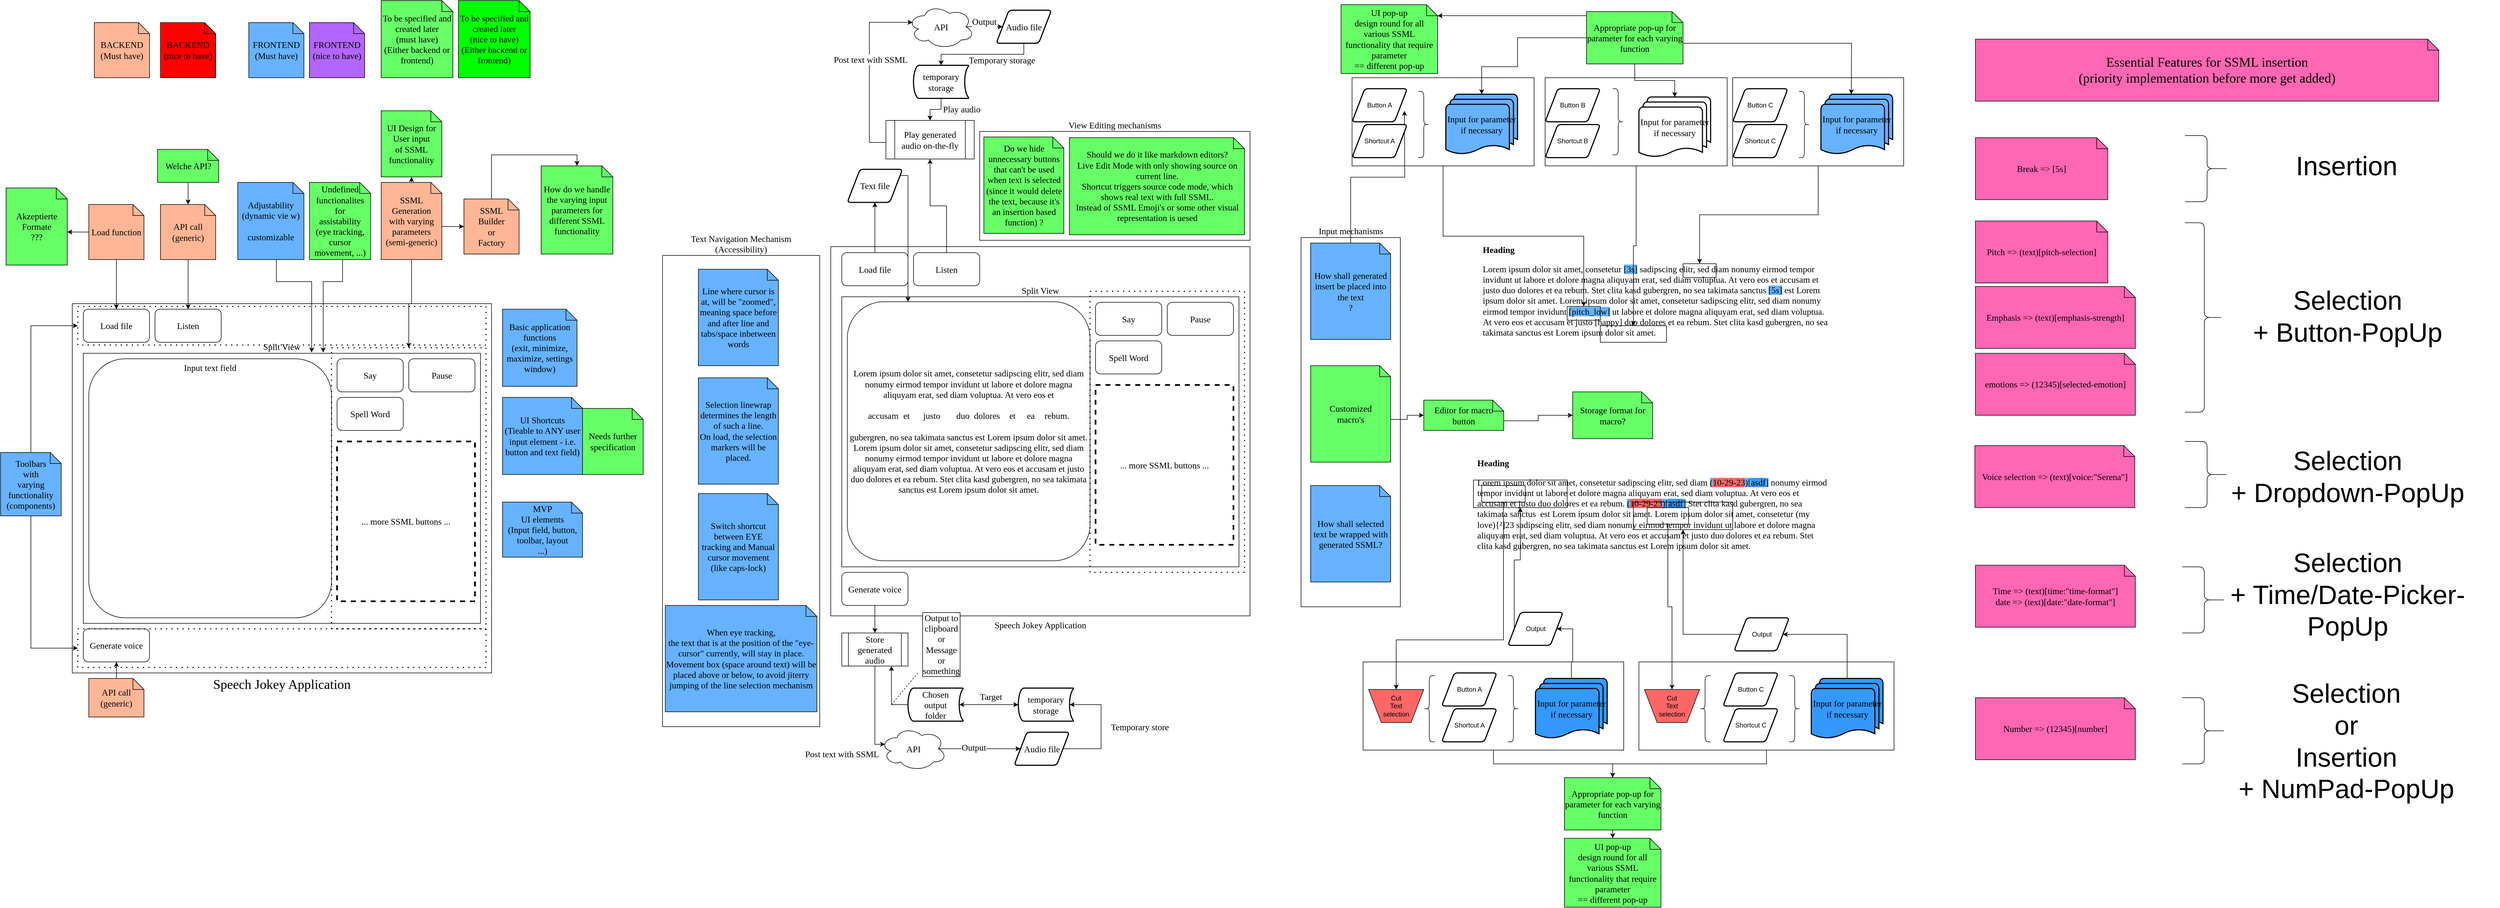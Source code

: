<mxfile version="23.1.1" type="github">
  <diagram name="Page-1" id="PBg55gAw4XukbWbmwyFZ">
    <mxGraphModel dx="1194" dy="733" grid="1" gridSize="10" guides="1" tooltips="1" connect="1" arrows="1" fold="1" page="1" pageScale="1" pageWidth="1169" pageHeight="1654" math="0" shadow="0">
      <root>
        <mxCell id="0" />
        <mxCell id="1" parent="0" />
        <mxCell id="fWC5vtXoEvtk7PlCkQLZ-159" value="&lt;h1 style=&quot;font-size: 16px;&quot;&gt;&lt;font&gt;Heading&lt;/font&gt;&lt;/h1&gt;&lt;p style=&quot;font-size: 16px;&quot;&gt;&lt;font&gt;Lorem ipsum dolor sit amet, consetetur sadipscing elitr, sed diam &lt;span style=&quot;background-color: rgb(102, 178, 255);&quot;&gt;(&lt;/span&gt;&lt;span style=&quot;background-color: rgb(255, 102, 102);&quot;&gt;10-29-23&lt;/span&gt;&lt;span style=&quot;background-color: rgb(102, 178, 255);&quot;&gt;)[&lt;/span&gt;&lt;span style=&quot;background-color: rgb(51, 153, 255);&quot;&gt;asdf&lt;/span&gt;&lt;span style=&quot;background-color: rgb(102, 178, 255);&quot;&gt;]&lt;/span&gt; nonumy eirmod tempor invidunt ut labore et dolore magna aliquyam erat, sed diam voluptua. At vero eos et accusam et justo duo dolores et ea rebum. &lt;span style=&quot;background-color: rgb(102, 178, 255);&quot;&gt;(&lt;/span&gt;&lt;span style=&quot;background-color: rgb(255, 102, 102);&quot;&gt;10-29-23&lt;/span&gt;&lt;span style=&quot;background-color: rgb(102, 178, 255);&quot;&gt;)[&lt;/span&gt;&lt;span style=&quot;background-color: rgb(51, 153, 255);&quot;&gt;asdf&lt;/span&gt;&lt;span style=&quot;background-color: rgb(102, 178, 255);&quot;&gt;]&lt;/span&gt; Stet clita kasd gubergren, no sea takimata sanctus&amp;nbsp; est Lorem ipsum dolor sit amet. Lorem ipsum dolor sit amet, consetetur (my love){²]23 sadipscing elitr, sed diam nonumy eirmod tempor invidunt ut labore et dolore magna aliquyam erat, sed diam voluptua. At vero eos et accusam et justo duo dolores et ea rebum. Stet clita kasd gubergren, no sea takimata sanctus est Lorem ipsum dolor sit amet.&lt;/font&gt;&lt;/p&gt;" style="text;html=1;strokeColor=none;fillColor=none;spacing=7;spacingTop=-20;whiteSpace=wrap;overflow=hidden;rounded=0;fontSize=16;fontFamily=Lucida Console;fontColor=#000000;" parent="1" vertex="1">
          <mxGeometry x="2670" y="827" width="650" height="310" as="geometry" />
        </mxCell>
        <mxCell id="fWC5vtXoEvtk7PlCkQLZ-193" value="" style="rounded=0;whiteSpace=wrap;html=1;fillColor=none;fontColor=#000000;" parent="1" vertex="1">
          <mxGeometry x="2670" y="870" width="170" height="50" as="geometry" />
        </mxCell>
        <mxCell id="fWC5vtXoEvtk7PlCkQLZ-190" value="" style="rounded=0;whiteSpace=wrap;html=1;fillColor=none;fontColor=#000000;" parent="1" vertex="1">
          <mxGeometry x="2685" y="880" width="79" height="30" as="geometry" />
        </mxCell>
        <mxCell id="fWC5vtXoEvtk7PlCkQLZ-197" value="" style="rounded=0;whiteSpace=wrap;html=1;fillColor=none;fontColor=#000000;" parent="1" vertex="1">
          <mxGeometry x="2960" y="910" width="180" height="50" as="geometry" />
        </mxCell>
        <mxCell id="fWC5vtXoEvtk7PlCkQLZ-138" value="" style="rounded=0;whiteSpace=wrap;html=1;fillColor=none;fontColor=#000000;" parent="1" vertex="1">
          <mxGeometry x="3140" y="140" width="310" height="160" as="geometry" />
        </mxCell>
        <mxCell id="fWC5vtXoEvtk7PlCkQLZ-137" value="" style="rounded=0;whiteSpace=wrap;html=1;fillColor=none;fontColor=#000000;" parent="1" vertex="1">
          <mxGeometry x="2800" y="140" width="330" height="160" as="geometry" />
        </mxCell>
        <mxCell id="fWC5vtXoEvtk7PlCkQLZ-136" value="" style="rounded=0;whiteSpace=wrap;html=1;fillColor=none;fontColor=#000000;" parent="1" vertex="1">
          <mxGeometry x="2450" y="140" width="330" height="160" as="geometry" />
        </mxCell>
        <mxCell id="fWC5vtXoEvtk7PlCkQLZ-57" value="" style="rounded=0;whiteSpace=wrap;html=1;fillColor=none;dashed=1;strokeWidth=2;dashPattern=1 4;fontSize=16;fontFamily=Georgia;fontColor=#000000;" parent="1" vertex="1">
          <mxGeometry x="1515" y="1037.5" width="740" height="70" as="geometry" />
        </mxCell>
        <mxCell id="fWC5vtXoEvtk7PlCkQLZ-66" value="Text Navigation Mechanism&lt;br&gt;(Accessibility)" style="rounded=0;whiteSpace=wrap;html=1;fillColor=none;labelPosition=center;verticalLabelPosition=top;align=center;verticalAlign=bottom;fontSize=16;fontFamily=Georgia;fontColor=#000000;" parent="1" vertex="1">
          <mxGeometry x="1200" y="462.5" width="285" height="855" as="geometry" />
        </mxCell>
        <mxCell id="fWC5vtXoEvtk7PlCkQLZ-56" value="" style="rounded=0;whiteSpace=wrap;html=1;fillColor=none;dashed=1;strokeWidth=2;dashPattern=1 4;fontSize=16;fontFamily=Georgia;fontColor=#000000;" parent="1" vertex="1">
          <mxGeometry x="1515" y="452.5" width="740" height="70" as="geometry" />
        </mxCell>
        <mxCell id="jWaxqjP-sUgYHKbU6pf7-1" value="Speech Jokey Application" style="rounded=0;whiteSpace=wrap;html=1;verticalAlign=top;labelPosition=center;verticalLabelPosition=bottom;align=center;fontSize=24;fontFamily=Georgia;fontColor=#000000;" parent="1" vertex="1">
          <mxGeometry x="130" y="550" width="760" height="670" as="geometry" />
        </mxCell>
        <mxCell id="jWaxqjP-sUgYHKbU6pf7-6" value="Split View" style="rounded=0;whiteSpace=wrap;html=1;labelPosition=center;verticalLabelPosition=top;align=center;verticalAlign=bottom;fontSize=16;fontFamily=Georgia;fontColor=#000000;" parent="1" vertex="1">
          <mxGeometry x="150" y="640" width="720" height="490" as="geometry" />
        </mxCell>
        <mxCell id="jWaxqjP-sUgYHKbU6pf7-8" value="Input text field" style="rounded=1;whiteSpace=wrap;html=1;verticalAlign=top;fontSize=16;fontFamily=Georgia;fontColor=#000000;" parent="1" vertex="1">
          <mxGeometry x="160" y="650" width="440" height="470" as="geometry" />
        </mxCell>
        <mxCell id="jWaxqjP-sUgYHKbU6pf7-2" value="Say" style="rounded=1;whiteSpace=wrap;html=1;fontSize=16;fontFamily=Georgia;fontColor=#000000;" parent="1" vertex="1">
          <mxGeometry x="610" y="650" width="120" height="60" as="geometry" />
        </mxCell>
        <mxCell id="jWaxqjP-sUgYHKbU6pf7-3" value="Pause" style="rounded=1;whiteSpace=wrap;html=1;fontSize=16;fontFamily=Georgia;fontColor=#000000;" parent="1" vertex="1">
          <mxGeometry x="740" y="650" width="120" height="60" as="geometry" />
        </mxCell>
        <mxCell id="jWaxqjP-sUgYHKbU6pf7-4" value="Spell Word" style="rounded=1;whiteSpace=wrap;html=1;fontSize=16;fontFamily=Georgia;fontColor=#000000;" parent="1" vertex="1">
          <mxGeometry x="610" y="720" width="120" height="60" as="geometry" />
        </mxCell>
        <mxCell id="jWaxqjP-sUgYHKbU6pf7-5" value="... more SSML buttons ..." style="text;html=1;strokeColor=default;fillColor=none;align=center;verticalAlign=middle;whiteSpace=wrap;rounded=0;fontSize=16;dashed=1;strokeWidth=3;fontFamily=Georgia;fontColor=#000000;" parent="1" vertex="1">
          <mxGeometry x="610" y="800" width="250" height="290" as="geometry" />
        </mxCell>
        <mxCell id="jWaxqjP-sUgYHKbU6pf7-11" value="Load file" style="rounded=1;whiteSpace=wrap;html=1;fontSize=16;fontFamily=Georgia;fontColor=#000000;" parent="1" vertex="1">
          <mxGeometry x="150" y="560" width="120" height="60" as="geometry" />
        </mxCell>
        <mxCell id="jWaxqjP-sUgYHKbU6pf7-12" value="Generate voice" style="rounded=1;whiteSpace=wrap;html=1;fontSize=16;fontFamily=Georgia;fontColor=#000000;" parent="1" vertex="1">
          <mxGeometry x="150" y="1140" width="120" height="60" as="geometry" />
        </mxCell>
        <mxCell id="jWaxqjP-sUgYHKbU6pf7-14" value="Listen" style="rounded=1;whiteSpace=wrap;html=1;fontSize=16;fontFamily=Georgia;fontColor=#000000;" parent="1" vertex="1">
          <mxGeometry x="280" y="560" width="120" height="60" as="geometry" />
        </mxCell>
        <mxCell id="fWC5vtXoEvtk7PlCkQLZ-2" style="edgeStyle=orthogonalEdgeStyle;rounded=0;orthogonalLoop=1;jettySize=auto;html=1;exitX=0.5;exitY=1;exitDx=0;exitDy=0;exitPerimeter=0;entryX=0.5;entryY=0;entryDx=0;entryDy=0;fontSize=16;fontFamily=Georgia;fontColor=#000000;" parent="1" source="fWC5vtXoEvtk7PlCkQLZ-1" target="jWaxqjP-sUgYHKbU6pf7-11" edge="1">
          <mxGeometry relative="1" as="geometry" />
        </mxCell>
        <mxCell id="fWC5vtXoEvtk7PlCkQLZ-1" value="Load function" style="shape=note;size=20;whiteSpace=wrap;html=1;fillColor=#FFB696;fontColor=#000000;fontSize=16;fontFamily=Georgia;" parent="1" vertex="1">
          <mxGeometry x="160" y="370" width="100" height="100" as="geometry" />
        </mxCell>
        <mxCell id="fWC5vtXoEvtk7PlCkQLZ-4" style="edgeStyle=orthogonalEdgeStyle;rounded=0;orthogonalLoop=1;jettySize=auto;html=1;exitX=0.5;exitY=1;exitDx=0;exitDy=0;exitPerimeter=0;entryX=0.5;entryY=0;entryDx=0;entryDy=0;fontSize=16;fontFamily=Georgia;fontColor=#000000;" parent="1" source="fWC5vtXoEvtk7PlCkQLZ-3" target="jWaxqjP-sUgYHKbU6pf7-14" edge="1">
          <mxGeometry relative="1" as="geometry" />
        </mxCell>
        <mxCell id="fWC5vtXoEvtk7PlCkQLZ-3" value="API call&lt;br style=&quot;font-size: 16px;&quot;&gt;(generic)" style="shape=note;size=20;whiteSpace=wrap;html=1;fillColor=#FFB696;fontColor=#000000;fontSize=16;fontFamily=Georgia;" parent="1" vertex="1">
          <mxGeometry x="290" y="370" width="100" height="100" as="geometry" />
        </mxCell>
        <mxCell id="fWC5vtXoEvtk7PlCkQLZ-6" style="edgeStyle=orthogonalEdgeStyle;rounded=0;orthogonalLoop=1;jettySize=auto;html=1;exitX=0.5;exitY=0;exitDx=0;exitDy=0;exitPerimeter=0;entryX=0.5;entryY=1;entryDx=0;entryDy=0;fontSize=16;fontFamily=Georgia;fontColor=#000000;" parent="1" source="fWC5vtXoEvtk7PlCkQLZ-5" target="jWaxqjP-sUgYHKbU6pf7-12" edge="1">
          <mxGeometry relative="1" as="geometry" />
        </mxCell>
        <mxCell id="fWC5vtXoEvtk7PlCkQLZ-5" value="API call&lt;br style=&quot;font-size: 16px;&quot;&gt;(generic)" style="shape=note;size=20;whiteSpace=wrap;html=1;fillColor=#FFB696;fontColor=#000000;fontSize=16;fontFamily=Georgia;" parent="1" vertex="1">
          <mxGeometry x="160" y="1230" width="100" height="70" as="geometry" />
        </mxCell>
        <mxCell id="fWC5vtXoEvtk7PlCkQLZ-9" style="edgeStyle=orthogonalEdgeStyle;rounded=0;orthogonalLoop=1;jettySize=auto;html=1;exitX=0.5;exitY=1;exitDx=0;exitDy=0;exitPerimeter=0;entryX=0.5;entryY=0;entryDx=0;entryDy=0;fontSize=16;fontFamily=Georgia;fontColor=#000000;" parent="1" source="fWC5vtXoEvtk7PlCkQLZ-7" target="fWC5vtXoEvtk7PlCkQLZ-8" edge="1">
          <mxGeometry relative="1" as="geometry" />
        </mxCell>
        <mxCell id="fWC5vtXoEvtk7PlCkQLZ-7" value="SSML&lt;br style=&quot;font-size: 16px;&quot;&gt;Generation&lt;br style=&quot;font-size: 16px;&quot;&gt;with varying&lt;br style=&quot;font-size: 16px;&quot;&gt;parameters&lt;br style=&quot;font-size: 16px;&quot;&gt;(semi-generic)" style="shape=note;size=20;whiteSpace=wrap;html=1;fillColor=#FFB696;fontColor=#000000;fontSize=16;fontFamily=Georgia;" parent="1" vertex="1">
          <mxGeometry x="690" y="330" width="110" height="140" as="geometry" />
        </mxCell>
        <mxCell id="fWC5vtXoEvtk7PlCkQLZ-8" value="" style="rounded=0;whiteSpace=wrap;html=1;fillColor=none;dashed=1;strokeWidth=2;dashPattern=1 4;fontSize=16;fontFamily=Georgia;fontColor=#000000;" parent="1" vertex="1">
          <mxGeometry x="600" y="630" width="280" height="510" as="geometry" />
        </mxCell>
        <mxCell id="fWC5vtXoEvtk7PlCkQLZ-10" value="SSML&lt;br style=&quot;font-size: 16px;&quot;&gt;Builder&lt;br style=&quot;font-size: 16px;&quot;&gt;or&lt;br style=&quot;font-size: 16px;&quot;&gt;Factory" style="shape=note;size=20;whiteSpace=wrap;html=1;fillColor=#FFB696;fontColor=#000000;fontSize=16;fontFamily=Georgia;" parent="1" vertex="1">
          <mxGeometry x="840" y="360" width="100" height="100" as="geometry" />
        </mxCell>
        <mxCell id="fWC5vtXoEvtk7PlCkQLZ-11" style="edgeStyle=orthogonalEdgeStyle;rounded=0;orthogonalLoop=1;jettySize=auto;html=1;exitX=0;exitY=0;exitDx=110;exitDy=80;exitPerimeter=0;entryX=0;entryY=0.5;entryDx=0;entryDy=0;entryPerimeter=0;fontSize=16;fontFamily=Georgia;fontColor=#000000;" parent="1" source="fWC5vtXoEvtk7PlCkQLZ-7" target="fWC5vtXoEvtk7PlCkQLZ-10" edge="1">
          <mxGeometry relative="1" as="geometry" />
        </mxCell>
        <mxCell id="fWC5vtXoEvtk7PlCkQLZ-13" style="edgeStyle=orthogonalEdgeStyle;rounded=0;orthogonalLoop=1;jettySize=auto;html=1;exitX=0.5;exitY=1;exitDx=0;exitDy=0;exitPerimeter=0;entryX=0.575;entryY=-0.003;entryDx=0;entryDy=0;entryPerimeter=0;fontSize=16;fontFamily=Georgia;fontColor=#000000;" parent="1" source="fWC5vtXoEvtk7PlCkQLZ-12" target="jWaxqjP-sUgYHKbU6pf7-6" edge="1">
          <mxGeometry relative="1" as="geometry">
            <Array as="points">
              <mxPoint x="500" y="510" />
              <mxPoint x="564" y="510" />
            </Array>
          </mxGeometry>
        </mxCell>
        <mxCell id="fWC5vtXoEvtk7PlCkQLZ-12" value="Adjustability&lt;br style=&quot;font-size: 16px;&quot;&gt;(dynamic vie w)&lt;br style=&quot;font-size: 16px;&quot;&gt;&lt;br style=&quot;font-size: 16px;&quot;&gt;customizable" style="shape=note;size=20;whiteSpace=wrap;html=1;fillColor=#66B2FF;fontColor=#000000;fontSize=16;fontFamily=Georgia;" parent="1" vertex="1">
          <mxGeometry x="430" y="330" width="120" height="140" as="geometry" />
        </mxCell>
        <mxCell id="fWC5vtXoEvtk7PlCkQLZ-14" value="" style="rounded=0;whiteSpace=wrap;html=1;fillColor=none;dashed=1;strokeWidth=2;dashPattern=1 4;fontSize=16;fontFamily=Georgia;fontColor=#000000;" parent="1" vertex="1">
          <mxGeometry x="140" y="555" width="740" height="70" as="geometry" />
        </mxCell>
        <mxCell id="fWC5vtXoEvtk7PlCkQLZ-15" value="" style="rounded=0;whiteSpace=wrap;html=1;fillColor=none;dashed=1;strokeWidth=2;dashPattern=1 4;fontSize=16;fontFamily=Georgia;fontColor=#000000;" parent="1" vertex="1">
          <mxGeometry x="140" y="1140" width="740" height="70" as="geometry" />
        </mxCell>
        <mxCell id="fWC5vtXoEvtk7PlCkQLZ-17" style="edgeStyle=orthogonalEdgeStyle;rounded=0;orthogonalLoop=1;jettySize=auto;html=1;exitX=0.5;exitY=0;exitDx=0;exitDy=0;exitPerimeter=0;entryX=0;entryY=0.5;entryDx=0;entryDy=0;fontSize=16;fontFamily=Georgia;fontColor=#000000;" parent="1" source="fWC5vtXoEvtk7PlCkQLZ-16" target="fWC5vtXoEvtk7PlCkQLZ-14" edge="1">
          <mxGeometry relative="1" as="geometry" />
        </mxCell>
        <mxCell id="fWC5vtXoEvtk7PlCkQLZ-18" style="edgeStyle=orthogonalEdgeStyle;rounded=0;orthogonalLoop=1;jettySize=auto;html=1;exitX=0.5;exitY=1;exitDx=0;exitDy=0;exitPerimeter=0;entryX=0;entryY=0.5;entryDx=0;entryDy=0;fontSize=16;fontFamily=Georgia;fontColor=#000000;" parent="1" source="fWC5vtXoEvtk7PlCkQLZ-16" target="fWC5vtXoEvtk7PlCkQLZ-15" edge="1">
          <mxGeometry relative="1" as="geometry" />
        </mxCell>
        <mxCell id="fWC5vtXoEvtk7PlCkQLZ-16" value="Toolbars&lt;br style=&quot;font-size: 16px;&quot;&gt;with&lt;br style=&quot;font-size: 16px;&quot;&gt;varying functionality&lt;br style=&quot;font-size: 16px;&quot;&gt;(components)" style="shape=note;size=20;whiteSpace=wrap;html=1;fillColor=#66B2FF;fontColor=#000000;fontSize=16;fontFamily=Georgia;" parent="1" vertex="1">
          <mxGeometry y="820" width="110" height="115" as="geometry" />
        </mxCell>
        <mxCell id="fWC5vtXoEvtk7PlCkQLZ-19" value="Undefined&lt;br style=&quot;font-size: 16px;&quot;&gt;functionalites&lt;br style=&quot;font-size: 16px;&quot;&gt;for&lt;br style=&quot;font-size: 16px;&quot;&gt;assistability&lt;br style=&quot;font-size: 16px;&quot;&gt;(eye tracking, cursor movement, ...)" style="shape=note;size=20;whiteSpace=wrap;html=1;fillColor=#66FF66;fontColor=#000000;fontSize=16;fontFamily=Georgia;" parent="1" vertex="1">
          <mxGeometry x="560" y="330" width="111" height="140" as="geometry" />
        </mxCell>
        <mxCell id="fWC5vtXoEvtk7PlCkQLZ-20" style="edgeStyle=orthogonalEdgeStyle;rounded=0;orthogonalLoop=1;jettySize=auto;html=1;exitX=0.5;exitY=1;exitDx=0;exitDy=0;exitPerimeter=0;entryX=0.604;entryY=-0.003;entryDx=0;entryDy=0;entryPerimeter=0;fontSize=16;fontFamily=Georgia;fontColor=#000000;" parent="1" source="fWC5vtXoEvtk7PlCkQLZ-19" target="jWaxqjP-sUgYHKbU6pf7-6" edge="1">
          <mxGeometry relative="1" as="geometry">
            <Array as="points">
              <mxPoint x="620" y="510" />
              <mxPoint x="585" y="510" />
            </Array>
          </mxGeometry>
        </mxCell>
        <mxCell id="fWC5vtXoEvtk7PlCkQLZ-21" value="UI Design for&lt;br style=&quot;font-size: 16px;&quot;&gt;User input&lt;br style=&quot;font-size: 16px;&quot;&gt;of SSML functionality" style="shape=note;size=20;whiteSpace=wrap;html=1;fillColor=#66FF66;fontColor=#000000;fontSize=16;fontFamily=Georgia;" parent="1" vertex="1">
          <mxGeometry x="690" y="200" width="110" height="120" as="geometry" />
        </mxCell>
        <mxCell id="fWC5vtXoEvtk7PlCkQLZ-22" style="edgeStyle=orthogonalEdgeStyle;rounded=0;orthogonalLoop=1;jettySize=auto;html=1;exitX=0.5;exitY=0;exitDx=0;exitDy=0;exitPerimeter=0;entryX=0.5;entryY=1;entryDx=0;entryDy=0;entryPerimeter=0;fontSize=16;fontFamily=Georgia;fontColor=#000000;" parent="1" source="fWC5vtXoEvtk7PlCkQLZ-7" target="fWC5vtXoEvtk7PlCkQLZ-21" edge="1">
          <mxGeometry relative="1" as="geometry" />
        </mxCell>
        <mxCell id="fWC5vtXoEvtk7PlCkQLZ-23" value="MVP&lt;br style=&quot;font-size: 16px;&quot;&gt;UI elements&lt;br style=&quot;font-size: 16px;&quot;&gt;(Input field, button, toolbar, layout&lt;br style=&quot;font-size: 16px;&quot;&gt;...)" style="shape=note;size=20;whiteSpace=wrap;html=1;fillColor=#66B2FF;fontColor=#000000;fontSize=16;fontFamily=Georgia;" parent="1" vertex="1">
          <mxGeometry x="910" y="910" width="145" height="100" as="geometry" />
        </mxCell>
        <mxCell id="fWC5vtXoEvtk7PlCkQLZ-26" value="Basic application functions&lt;br style=&quot;font-size: 16px;&quot;&gt;(exit, minimize, maximize, settings window)" style="shape=note;size=20;whiteSpace=wrap;html=1;fillColor=#66B2FF;fontColor=#000000;fontSize=16;fontFamily=Georgia;" parent="1" vertex="1">
          <mxGeometry x="910" y="560" width="135" height="140" as="geometry" />
        </mxCell>
        <mxCell id="fWC5vtXoEvtk7PlCkQLZ-28" value="UI Shortcuts&lt;br style=&quot;font-size: 16px;&quot;&gt;(Tieable to ANY user input element - i.e. button and text field)" style="shape=note;size=20;whiteSpace=wrap;html=1;fillColor=#66B2FF;fontColor=#000000;fontSize=16;fontFamily=Georgia;" parent="1" vertex="1">
          <mxGeometry x="910" y="720" width="145" height="140" as="geometry" />
        </mxCell>
        <mxCell id="fWC5vtXoEvtk7PlCkQLZ-30" value="Needs further specification" style="shape=note;size=20;whiteSpace=wrap;html=1;fillColor=#66FF66;fontColor=#000000;fontSize=16;fontFamily=Georgia;" parent="1" vertex="1">
          <mxGeometry x="1055" y="740" width="110" height="120" as="geometry" />
        </mxCell>
        <mxCell id="fWC5vtXoEvtk7PlCkQLZ-32" value="BACKEND&lt;br style=&quot;font-size: 16px;&quot;&gt;(Must have)" style="shape=note;size=20;whiteSpace=wrap;html=1;fillColor=#FFB696;fontColor=#000000;fontSize=16;fontFamily=Georgia;" parent="1" vertex="1">
          <mxGeometry x="170" y="40" width="100" height="100" as="geometry" />
        </mxCell>
        <mxCell id="fWC5vtXoEvtk7PlCkQLZ-34" value="FRONTEND&lt;br style=&quot;font-size: 16px;&quot;&gt;(Must have)" style="shape=note;size=20;whiteSpace=wrap;html=1;fillColor=#66B2FF;fontColor=#000000;fontSize=16;fontFamily=Georgia;" parent="1" vertex="1">
          <mxGeometry x="450" y="40" width="100" height="100" as="geometry" />
        </mxCell>
        <mxCell id="fWC5vtXoEvtk7PlCkQLZ-35" value="To be specified and created later&lt;br style=&quot;font-size: 16px;&quot;&gt;(must have)&lt;br style=&quot;font-size: 16px;&quot;&gt;(Either backend or frontend)" style="shape=note;size=20;whiteSpace=wrap;html=1;fillColor=#66FF66;fontColor=#000000;fontSize=16;fontFamily=Georgia;" parent="1" vertex="1">
          <mxGeometry x="690" width="130" height="140" as="geometry" />
        </mxCell>
        <mxCell id="fWC5vtXoEvtk7PlCkQLZ-36" value="BACKEND&lt;br style=&quot;font-size: 16px;&quot;&gt;(nice to have)" style="shape=note;size=20;whiteSpace=wrap;html=1;fillColor=#FF0000;fontColor=#000000;fontSize=16;fontFamily=Georgia;" parent="1" vertex="1">
          <mxGeometry x="290" y="40" width="100" height="100" as="geometry" />
        </mxCell>
        <mxCell id="fWC5vtXoEvtk7PlCkQLZ-37" value="FRONTEND&lt;br style=&quot;font-size: 16px;&quot;&gt;(nice to have)" style="shape=note;size=20;whiteSpace=wrap;html=1;fillColor=#B266FF;fontColor=#000000;fontSize=16;fontFamily=Georgia;" parent="1" vertex="1">
          <mxGeometry x="560" y="40" width="100" height="100" as="geometry" />
        </mxCell>
        <mxCell id="fWC5vtXoEvtk7PlCkQLZ-38" value="To be specified and created later&lt;br style=&quot;font-size: 16px;&quot;&gt;(nice to have)&lt;br style=&quot;font-size: 16px;&quot;&gt;(Either backend or frontend)" style="shape=note;size=20;whiteSpace=wrap;html=1;fillColor=#00FF00;fontColor=#000000;fontSize=16;fontFamily=Georgia;" parent="1" vertex="1">
          <mxGeometry x="830" width="130" height="140" as="geometry" />
        </mxCell>
        <mxCell id="fWC5vtXoEvtk7PlCkQLZ-39" value="Akzeptierte Formate&lt;br&gt;???" style="shape=note;size=20;whiteSpace=wrap;html=1;fillColor=#66FF66;fontColor=#000000;fontSize=16;fontFamily=Georgia;" parent="1" vertex="1">
          <mxGeometry x="10" y="340" width="111" height="140" as="geometry" />
        </mxCell>
        <mxCell id="fWC5vtXoEvtk7PlCkQLZ-40" style="edgeStyle=orthogonalEdgeStyle;rounded=0;orthogonalLoop=1;jettySize=auto;html=1;exitX=0;exitY=0.5;exitDx=0;exitDy=0;exitPerimeter=0;entryX=0;entryY=0;entryDx=111;entryDy=80;entryPerimeter=0;fontColor=#000000;" parent="1" source="fWC5vtXoEvtk7PlCkQLZ-1" target="fWC5vtXoEvtk7PlCkQLZ-39" edge="1">
          <mxGeometry relative="1" as="geometry" />
        </mxCell>
        <mxCell id="fWC5vtXoEvtk7PlCkQLZ-41" value="Welche API?" style="shape=note;size=20;whiteSpace=wrap;html=1;fillColor=#66FF66;fontColor=#000000;fontSize=16;fontFamily=Georgia;" parent="1" vertex="1">
          <mxGeometry x="284.5" y="270" width="111" height="60" as="geometry" />
        </mxCell>
        <mxCell id="fWC5vtXoEvtk7PlCkQLZ-42" style="edgeStyle=orthogonalEdgeStyle;rounded=0;orthogonalLoop=1;jettySize=auto;html=1;exitX=0.5;exitY=1;exitDx=0;exitDy=0;exitPerimeter=0;entryX=0.5;entryY=0;entryDx=0;entryDy=0;entryPerimeter=0;fontColor=#000000;" parent="1" source="fWC5vtXoEvtk7PlCkQLZ-41" target="fWC5vtXoEvtk7PlCkQLZ-3" edge="1">
          <mxGeometry relative="1" as="geometry" />
        </mxCell>
        <mxCell id="fWC5vtXoEvtk7PlCkQLZ-43" value="How do we handle the varying input parameters for different SSML functionality" style="shape=note;size=20;whiteSpace=wrap;html=1;fillColor=#66FF66;fontColor=#000000;fontSize=16;fontFamily=Georgia;" parent="1" vertex="1">
          <mxGeometry x="980" y="300" width="130" height="160" as="geometry" />
        </mxCell>
        <mxCell id="fWC5vtXoEvtk7PlCkQLZ-44" style="edgeStyle=orthogonalEdgeStyle;rounded=0;orthogonalLoop=1;jettySize=auto;html=1;exitX=0.5;exitY=0;exitDx=0;exitDy=0;exitPerimeter=0;entryX=0.5;entryY=0;entryDx=0;entryDy=0;entryPerimeter=0;fontColor=#000000;" parent="1" source="fWC5vtXoEvtk7PlCkQLZ-10" target="fWC5vtXoEvtk7PlCkQLZ-43" edge="1">
          <mxGeometry relative="1" as="geometry" />
        </mxCell>
        <mxCell id="fWC5vtXoEvtk7PlCkQLZ-45" value="Speech Jokey Application" style="rounded=0;whiteSpace=wrap;html=1;verticalAlign=top;labelPosition=center;verticalLabelPosition=bottom;align=center;fontSize=16;fontFamily=Georgia;fontColor=#000000;" parent="1" vertex="1">
          <mxGeometry x="1505" y="446.5" width="760" height="670" as="geometry" />
        </mxCell>
        <mxCell id="fWC5vtXoEvtk7PlCkQLZ-46" value="Split View" style="rounded=0;whiteSpace=wrap;html=1;labelPosition=center;verticalLabelPosition=top;align=center;verticalAlign=bottom;fontSize=16;fontFamily=Georgia;fontColor=#000000;" parent="1" vertex="1">
          <mxGeometry x="1525" y="537.5" width="720" height="490" as="geometry" />
        </mxCell>
        <mxCell id="fWC5vtXoEvtk7PlCkQLZ-47" value="Lorem ipsum dolor sit amet, consetetur sadipscing elitr, sed diam nonumy eirmod tempor invidunt ut labore et dolore magna aliquyam erat, sed diam voluptua. At vero eos et &lt;br style=&quot;font-size: 16px;&quot;&gt;&lt;br style=&quot;font-size: 16px;&quot;&gt;accusam &lt;span style=&quot;white-space: pre; font-size: 16px;&quot;&gt;&#x9;&lt;/span&gt;et&lt;span style=&quot;white-space: pre; font-size: 16px;&quot;&gt;&#x9;&lt;/span&gt; justo &lt;span style=&quot;white-space: pre; font-size: 16px;&quot;&gt;&#x9;&lt;/span&gt;duo &lt;span style=&quot;white-space: pre; font-size: 16px;&quot;&gt;&#x9;&lt;/span&gt;dolores &lt;span style=&quot;white-space: pre; font-size: 16px;&quot;&gt;&#x9;&lt;/span&gt;et &lt;span style=&quot;white-space: pre; font-size: 16px;&quot;&gt;&#x9;&lt;/span&gt;ea &lt;span style=&quot;white-space: pre; font-size: 16px;&quot;&gt;&#x9;&lt;/span&gt;rebum. &lt;br style=&quot;font-size: 16px;&quot;&gt;&lt;br style=&quot;font-size: 16px;&quot;&gt;gubergren, no sea takimata sanctus est Lorem ipsum dolor sit amet. Lorem ipsum dolor sit amet, consetetur sadipscing elitr, sed diam nonumy eirmod tempor invidunt ut labore et dolore magna aliquyam erat, sed diam voluptua. At vero eos et accusam et justo duo dolores et ea rebum. Stet clita kasd gubergren, no sea takimata sanctus est Lorem ipsum dolor sit amet." style="rounded=1;whiteSpace=wrap;html=1;verticalAlign=middle;fontSize=16;fontFamily=Georgia;fontColor=#000000;" parent="1" vertex="1">
          <mxGeometry x="1535" y="546.5" width="440" height="470" as="geometry" />
        </mxCell>
        <mxCell id="fWC5vtXoEvtk7PlCkQLZ-48" value="Say" style="rounded=1;whiteSpace=wrap;html=1;fontSize=16;fontFamily=Georgia;fontColor=#000000;" parent="1" vertex="1">
          <mxGeometry x="1985" y="547.5" width="120" height="60" as="geometry" />
        </mxCell>
        <mxCell id="fWC5vtXoEvtk7PlCkQLZ-49" value="Pause" style="rounded=1;whiteSpace=wrap;html=1;fontSize=16;fontFamily=Georgia;fontColor=#000000;" parent="1" vertex="1">
          <mxGeometry x="2115" y="547.5" width="120" height="60" as="geometry" />
        </mxCell>
        <mxCell id="fWC5vtXoEvtk7PlCkQLZ-50" value="Spell Word" style="rounded=1;whiteSpace=wrap;html=1;fontSize=16;fontFamily=Georgia;fontColor=#000000;" parent="1" vertex="1">
          <mxGeometry x="1985" y="617.5" width="120" height="60" as="geometry" />
        </mxCell>
        <mxCell id="fWC5vtXoEvtk7PlCkQLZ-51" value="... more SSML buttons ..." style="text;html=1;strokeColor=default;fillColor=none;align=center;verticalAlign=middle;whiteSpace=wrap;rounded=0;fontSize=16;dashed=1;strokeWidth=3;fontFamily=Georgia;fontColor=#000000;" parent="1" vertex="1">
          <mxGeometry x="1985" y="697.5" width="250" height="290" as="geometry" />
        </mxCell>
        <mxCell id="fWC5vtXoEvtk7PlCkQLZ-60" style="edgeStyle=orthogonalEdgeStyle;rounded=0;orthogonalLoop=1;jettySize=auto;html=1;exitX=0.5;exitY=0;exitDx=0;exitDy=0;entryX=0.5;entryY=1;entryDx=0;entryDy=0;fontSize=16;fontFamily=Georgia;fontColor=#000000;" parent="1" source="fWC5vtXoEvtk7PlCkQLZ-52" target="fWC5vtXoEvtk7PlCkQLZ-58" edge="1">
          <mxGeometry relative="1" as="geometry" />
        </mxCell>
        <mxCell id="fWC5vtXoEvtk7PlCkQLZ-52" value="Load file" style="rounded=1;whiteSpace=wrap;html=1;fontSize=16;fontFamily=Georgia;fontColor=#000000;" parent="1" vertex="1">
          <mxGeometry x="1525" y="457.5" width="120" height="60" as="geometry" />
        </mxCell>
        <mxCell id="fWC5vtXoEvtk7PlCkQLZ-100" style="edgeStyle=orthogonalEdgeStyle;rounded=0;orthogonalLoop=1;jettySize=auto;html=1;exitX=0.5;exitY=1;exitDx=0;exitDy=0;entryX=0.5;entryY=0;entryDx=0;entryDy=0;fontColor=#000000;" parent="1" source="fWC5vtXoEvtk7PlCkQLZ-53" target="fWC5vtXoEvtk7PlCkQLZ-87" edge="1">
          <mxGeometry relative="1" as="geometry" />
        </mxCell>
        <mxCell id="fWC5vtXoEvtk7PlCkQLZ-53" value="Generate voice" style="rounded=1;whiteSpace=wrap;html=1;fontSize=16;fontFamily=Georgia;fontColor=#000000;" parent="1" vertex="1">
          <mxGeometry x="1525" y="1037.5" width="120" height="60" as="geometry" />
        </mxCell>
        <mxCell id="fWC5vtXoEvtk7PlCkQLZ-72" style="edgeStyle=orthogonalEdgeStyle;rounded=0;orthogonalLoop=1;jettySize=auto;html=1;exitX=0.5;exitY=0;exitDx=0;exitDy=0;entryX=0.5;entryY=1;entryDx=0;entryDy=0;fontColor=#000000;" parent="1" source="fWC5vtXoEvtk7PlCkQLZ-54" target="fWC5vtXoEvtk7PlCkQLZ-71" edge="1">
          <mxGeometry relative="1" as="geometry" />
        </mxCell>
        <mxCell id="fWC5vtXoEvtk7PlCkQLZ-54" value="Listen" style="rounded=1;whiteSpace=wrap;html=1;fontSize=16;fontFamily=Georgia;fontColor=#000000;" parent="1" vertex="1">
          <mxGeometry x="1655" y="457.5" width="120" height="60" as="geometry" />
        </mxCell>
        <mxCell id="fWC5vtXoEvtk7PlCkQLZ-55" value="" style="rounded=0;whiteSpace=wrap;html=1;fillColor=none;dashed=1;strokeWidth=2;dashPattern=1 4;fontSize=16;fontFamily=Georgia;fontColor=#000000;" parent="1" vertex="1">
          <mxGeometry x="1975" y="527.5" width="280" height="510" as="geometry" />
        </mxCell>
        <mxCell id="fWC5vtXoEvtk7PlCkQLZ-59" style="edgeStyle=orthogonalEdgeStyle;rounded=0;orthogonalLoop=1;jettySize=auto;html=1;exitX=1;exitY=0.5;exitDx=0;exitDy=0;entryX=0.25;entryY=0;entryDx=0;entryDy=0;fontSize=16;fontFamily=Georgia;fontColor=#000000;" parent="1" source="fWC5vtXoEvtk7PlCkQLZ-58" target="fWC5vtXoEvtk7PlCkQLZ-47" edge="1">
          <mxGeometry relative="1" as="geometry">
            <Array as="points">
              <mxPoint x="1645" y="317.5" />
            </Array>
          </mxGeometry>
        </mxCell>
        <mxCell id="fWC5vtXoEvtk7PlCkQLZ-58" value="Text file" style="shape=parallelogram;html=1;strokeWidth=2;perimeter=parallelogramPerimeter;whiteSpace=wrap;rounded=1;arcSize=12;size=0.23;fontSize=16;fontFamily=Georgia;fontColor=#000000;" parent="1" vertex="1">
          <mxGeometry x="1535" y="306.25" width="100" height="60" as="geometry" />
        </mxCell>
        <mxCell id="fWC5vtXoEvtk7PlCkQLZ-61" value="Selection linewrap determines the length of such a line.&lt;br style=&quot;font-size: 16px;&quot;&gt;On load, the selection markers will be placed." style="shape=note;size=20;whiteSpace=wrap;html=1;fillColor=#66B2FF;fontColor=#000000;fontSize=16;fontFamily=Georgia;" parent="1" vertex="1">
          <mxGeometry x="1265" y="684.5" width="145" height="193" as="geometry" />
        </mxCell>
        <mxCell id="fWC5vtXoEvtk7PlCkQLZ-62" value="Line where cursor is at, will be &quot;zoomed&quot;, meaning space before and after line and tabs/space inbetween words" style="shape=note;size=20;whiteSpace=wrap;html=1;fillColor=#66B2FF;fontColor=#000000;fontSize=16;fontFamily=Georgia;" parent="1" vertex="1">
          <mxGeometry x="1265" y="487.5" width="145" height="175" as="geometry" />
        </mxCell>
        <mxCell id="fWC5vtXoEvtk7PlCkQLZ-63" value="Switch shortcut between EYE tracking and Manual cursor movement &lt;br style=&quot;font-size: 16px;&quot;&gt;(like caps-lock)" style="shape=note;size=20;whiteSpace=wrap;html=1;fillColor=#66B2FF;fontColor=#000000;fontSize=16;fontFamily=Georgia;" parent="1" vertex="1">
          <mxGeometry x="1265" y="894.5" width="145" height="193" as="geometry" />
        </mxCell>
        <mxCell id="fWC5vtXoEvtk7PlCkQLZ-64" value="When eye tracking,&lt;br style=&quot;font-size: 16px;&quot;&gt;the text that is at the position of the &quot;eye-cursor&quot; currently, will stay in place.&lt;br style=&quot;font-size: 16px;&quot;&gt;Movement box (space around text) will be placed above or below, to avoid jiterry jumping of the line selection mechanism" style="shape=note;size=20;whiteSpace=wrap;html=1;fillColor=#66B2FF;fontColor=#000000;fontSize=16;fontFamily=Georgia;" parent="1" vertex="1">
          <mxGeometry x="1205" y="1097.5" width="275" height="193" as="geometry" />
        </mxCell>
        <mxCell id="fWC5vtXoEvtk7PlCkQLZ-67" value="View Editing mechanisms" style="rounded=0;whiteSpace=wrap;html=1;fillColor=none;labelPosition=center;verticalLabelPosition=top;align=center;verticalAlign=bottom;fontSize=16;fontFamily=Georgia;fontColor=#000000;" parent="1" vertex="1">
          <mxGeometry x="1775" y="237.5" width="490" height="197.5" as="geometry" />
        </mxCell>
        <mxCell id="fWC5vtXoEvtk7PlCkQLZ-68" value="Do we hide unnecessary buttons that can&#39;t be used when text is selected (since it would delete the text, because it&#39;s an insertion based function) ?" style="shape=note;size=20;whiteSpace=wrap;html=1;fillColor=#66FF66;fontColor=#000000;fontSize=16;fontFamily=Georgia;" parent="1" vertex="1">
          <mxGeometry x="1782.5" y="247.5" width="145" height="175" as="geometry" />
        </mxCell>
        <mxCell id="fWC5vtXoEvtk7PlCkQLZ-69" value="Should we do it like markdown editors?&lt;br&gt;Live Edit Mode with only showing source on current line.&lt;br&gt;Shortcut triggers source code mode, which shows real text with full SSML.&lt;br&gt;Instead of SSML Emoji&#39;s or some other visual representation is uesed" style="shape=note;size=20;whiteSpace=wrap;html=1;fillColor=#66FF66;fontColor=#000000;fontSize=16;fontFamily=Georgia;" parent="1" vertex="1">
          <mxGeometry x="1937.5" y="248.75" width="317.5" height="176.25" as="geometry" />
        </mxCell>
        <mxCell id="fWC5vtXoEvtk7PlCkQLZ-71" value="Play generated audio on-the-fly" style="shape=process;whiteSpace=wrap;html=1;backgroundOutline=1;fontFamily=Georgia;fontSize=16;fontColor=#000000;" parent="1" vertex="1">
          <mxGeometry x="1605" y="217.5" width="160" height="70" as="geometry" />
        </mxCell>
        <mxCell id="fWC5vtXoEvtk7PlCkQLZ-80" style="edgeStyle=orthogonalEdgeStyle;rounded=0;orthogonalLoop=1;jettySize=auto;html=1;exitX=0.875;exitY=0.5;exitDx=0;exitDy=0;exitPerimeter=0;entryX=0;entryY=0.5;entryDx=0;entryDy=0;fontColor=#000000;" parent="1" source="fWC5vtXoEvtk7PlCkQLZ-73" target="fWC5vtXoEvtk7PlCkQLZ-77" edge="1">
          <mxGeometry relative="1" as="geometry" />
        </mxCell>
        <mxCell id="fWC5vtXoEvtk7PlCkQLZ-83" value="Output" style="edgeLabel;html=1;align=center;verticalAlign=middle;resizable=0;points=[];fontFamily=Georgia;fontSize=16;fontColor=#000000;" parent="fWC5vtXoEvtk7PlCkQLZ-80" vertex="1" connectable="0">
          <mxGeometry x="-0.471" y="-2" relative="1" as="geometry">
            <mxPoint x="15" y="-12" as="offset" />
          </mxGeometry>
        </mxCell>
        <mxCell id="fWC5vtXoEvtk7PlCkQLZ-73" value="API" style="ellipse;shape=cloud;whiteSpace=wrap;html=1;fontFamily=Georgia;fontSize=16;fontColor=#000000;" parent="1" vertex="1">
          <mxGeometry x="1645" y="7.5" width="120" height="80" as="geometry" />
        </mxCell>
        <mxCell id="fWC5vtXoEvtk7PlCkQLZ-74" style="edgeStyle=orthogonalEdgeStyle;rounded=0;orthogonalLoop=1;jettySize=auto;html=1;exitX=0;exitY=0.5;exitDx=0;exitDy=0;entryX=0.07;entryY=0.4;entryDx=0;entryDy=0;entryPerimeter=0;fontColor=#000000;" parent="1" source="fWC5vtXoEvtk7PlCkQLZ-71" target="fWC5vtXoEvtk7PlCkQLZ-73" edge="1">
          <mxGeometry relative="1" as="geometry">
            <Array as="points">
              <mxPoint x="1575" y="257.5" />
              <mxPoint x="1575" y="39.5" />
            </Array>
          </mxGeometry>
        </mxCell>
        <mxCell id="fWC5vtXoEvtk7PlCkQLZ-75" value="Post text with SSML" style="edgeLabel;html=1;align=center;verticalAlign=middle;resizable=0;points=[];fontFamily=Georgia;fontSize=16;fontColor=#000000;" parent="fWC5vtXoEvtk7PlCkQLZ-74" vertex="1" connectable="0">
          <mxGeometry x="0.123" y="-2" relative="1" as="geometry">
            <mxPoint as="offset" />
          </mxGeometry>
        </mxCell>
        <mxCell id="fWC5vtXoEvtk7PlCkQLZ-77" value="Audio file" style="shape=parallelogram;html=1;strokeWidth=2;perimeter=parallelogramPerimeter;whiteSpace=wrap;rounded=1;arcSize=12;size=0.23;fontFamily=Georgia;fontSize=16;fontColor=#000000;" parent="1" vertex="1">
          <mxGeometry x="1805" y="17.5" width="100" height="60" as="geometry" />
        </mxCell>
        <mxCell id="fWC5vtXoEvtk7PlCkQLZ-82" style="edgeStyle=orthogonalEdgeStyle;rounded=0;orthogonalLoop=1;jettySize=auto;html=1;exitX=0.5;exitY=1;exitDx=0;exitDy=0;exitPerimeter=0;entryX=0.5;entryY=0;entryDx=0;entryDy=0;fontColor=#000000;" parent="1" source="fWC5vtXoEvtk7PlCkQLZ-79" target="fWC5vtXoEvtk7PlCkQLZ-71" edge="1">
          <mxGeometry relative="1" as="geometry" />
        </mxCell>
        <mxCell id="fWC5vtXoEvtk7PlCkQLZ-85" value="Play audio" style="edgeLabel;html=1;align=center;verticalAlign=middle;resizable=0;points=[];fontFamily=Georgia;fontSize=16;fontColor=#000000;" parent="fWC5vtXoEvtk7PlCkQLZ-82" vertex="1" connectable="0">
          <mxGeometry x="-0.2" y="-1" relative="1" as="geometry">
            <mxPoint x="41" as="offset" />
          </mxGeometry>
        </mxCell>
        <mxCell id="fWC5vtXoEvtk7PlCkQLZ-79" value="temporary&lt;br style=&quot;font-size: 16px;&quot;&gt;storage" style="strokeWidth=2;html=1;shape=mxgraph.flowchart.stored_data;whiteSpace=wrap;fontFamily=Georgia;fontSize=16;fontColor=#000000;" parent="1" vertex="1">
          <mxGeometry x="1655" y="117.5" width="100" height="60" as="geometry" />
        </mxCell>
        <mxCell id="fWC5vtXoEvtk7PlCkQLZ-81" style="edgeStyle=orthogonalEdgeStyle;rounded=0;orthogonalLoop=1;jettySize=auto;html=1;exitX=0.5;exitY=1;exitDx=0;exitDy=0;entryX=0.5;entryY=0;entryDx=0;entryDy=0;entryPerimeter=0;fontColor=#000000;" parent="1" source="fWC5vtXoEvtk7PlCkQLZ-77" target="fWC5vtXoEvtk7PlCkQLZ-79" edge="1">
          <mxGeometry relative="1" as="geometry" />
        </mxCell>
        <mxCell id="fWC5vtXoEvtk7PlCkQLZ-84" value="Temporary storage" style="edgeLabel;html=1;align=center;verticalAlign=middle;resizable=0;points=[];fontFamily=Georgia;fontSize=16;fontColor=#000000;" parent="fWC5vtXoEvtk7PlCkQLZ-81" vertex="1" connectable="0">
          <mxGeometry x="-0.486" y="1" relative="1" as="geometry">
            <mxPoint x="-11" y="9" as="offset" />
          </mxGeometry>
        </mxCell>
        <mxCell id="fWC5vtXoEvtk7PlCkQLZ-87" value="Store generated audio" style="shape=process;whiteSpace=wrap;html=1;backgroundOutline=1;fontFamily=Georgia;fontSize=16;fontColor=#000000;" parent="1" vertex="1">
          <mxGeometry x="1525" y="1147.5" width="120" height="60" as="geometry" />
        </mxCell>
        <mxCell id="fWC5vtXoEvtk7PlCkQLZ-102" style="edgeStyle=orthogonalEdgeStyle;rounded=0;orthogonalLoop=1;jettySize=auto;html=1;exitX=0.875;exitY=0.5;exitDx=0;exitDy=0;exitPerimeter=0;entryX=0;entryY=0.5;entryDx=0;entryDy=0;fontFamily=Georgia;fontSize=16;fontColor=#000000;" parent="1" source="fWC5vtXoEvtk7PlCkQLZ-90" target="fWC5vtXoEvtk7PlCkQLZ-93" edge="1">
          <mxGeometry relative="1" as="geometry" />
        </mxCell>
        <mxCell id="fWC5vtXoEvtk7PlCkQLZ-108" value="Output" style="edgeLabel;html=1;align=center;verticalAlign=middle;resizable=0;points=[];fontFamily=Georgia;fontSize=16;fontColor=#000000;" parent="fWC5vtXoEvtk7PlCkQLZ-102" vertex="1" connectable="0">
          <mxGeometry x="-0.146" y="3" relative="1" as="geometry">
            <mxPoint as="offset" />
          </mxGeometry>
        </mxCell>
        <mxCell id="fWC5vtXoEvtk7PlCkQLZ-90" value="API" style="ellipse;shape=cloud;whiteSpace=wrap;html=1;fontFamily=Georgia;fontSize=16;fontColor=#000000;" parent="1" vertex="1">
          <mxGeometry x="1595" y="1317.5" width="120" height="80" as="geometry" />
        </mxCell>
        <mxCell id="fWC5vtXoEvtk7PlCkQLZ-93" value="Audio file" style="shape=parallelogram;html=1;strokeWidth=2;perimeter=parallelogramPerimeter;whiteSpace=wrap;rounded=1;arcSize=12;size=0.23;fontFamily=Georgia;fontSize=16;fontColor=#000000;" parent="1" vertex="1">
          <mxGeometry x="1837.5" y="1327.5" width="100" height="60" as="geometry" />
        </mxCell>
        <mxCell id="fWC5vtXoEvtk7PlCkQLZ-96" value="temporary&lt;br style=&quot;font-size: 16px;&quot;&gt;storage" style="strokeWidth=2;html=1;shape=mxgraph.flowchart.stored_data;whiteSpace=wrap;fontFamily=Georgia;fontSize=16;fontColor=#000000;" parent="1" vertex="1">
          <mxGeometry x="1845" y="1247.5" width="100" height="60" as="geometry" />
        </mxCell>
        <mxCell id="fWC5vtXoEvtk7PlCkQLZ-105" style="edgeStyle=orthogonalEdgeStyle;rounded=0;orthogonalLoop=1;jettySize=auto;html=1;exitX=0;exitY=0.5;exitDx=0;exitDy=0;exitPerimeter=0;entryX=0.75;entryY=1;entryDx=0;entryDy=0;fontFamily=Georgia;fontSize=16;fontColor=#000000;" parent="1" source="fWC5vtXoEvtk7PlCkQLZ-99" target="fWC5vtXoEvtk7PlCkQLZ-87" edge="1">
          <mxGeometry relative="1" as="geometry" />
        </mxCell>
        <mxCell id="fWC5vtXoEvtk7PlCkQLZ-112" value="Output to&lt;br style=&quot;font-size: 16px;&quot;&gt;clipboard&lt;br style=&quot;font-size: 16px;&quot;&gt;or&lt;br style=&quot;font-size: 16px;&quot;&gt;Message&lt;br style=&quot;font-size: 16px;&quot;&gt;or&lt;br style=&quot;font-size: 16px;&quot;&gt;something" style="edgeLabel;html=1;align=center;verticalAlign=middle;resizable=0;points=[];fontFamily=Georgia;fontSize=16;labelBorderColor=default;fontColor=#000000;" parent="fWC5vtXoEvtk7PlCkQLZ-105" vertex="1" connectable="0">
          <mxGeometry x="0.612" relative="1" as="geometry">
            <mxPoint x="90" y="-59" as="offset" />
          </mxGeometry>
        </mxCell>
        <mxCell id="fWC5vtXoEvtk7PlCkQLZ-111" value="" style="edgeStyle=orthogonalEdgeStyle;rounded=0;orthogonalLoop=1;jettySize=auto;html=1;fontFamily=Georgia;fontSize=16;fontColor=#000000;" parent="1" source="fWC5vtXoEvtk7PlCkQLZ-99" target="fWC5vtXoEvtk7PlCkQLZ-96" edge="1">
          <mxGeometry relative="1" as="geometry" />
        </mxCell>
        <mxCell id="fWC5vtXoEvtk7PlCkQLZ-99" value="Chosen&lt;br style=&quot;font-size: 16px;&quot;&gt;output&lt;br style=&quot;font-size: 16px;&quot;&gt;folder" style="strokeWidth=2;html=1;shape=mxgraph.flowchart.stored_data;whiteSpace=wrap;fontFamily=Georgia;fontSize=16;fontColor=#000000;" parent="1" vertex="1">
          <mxGeometry x="1645" y="1247.5" width="100" height="60" as="geometry" />
        </mxCell>
        <mxCell id="fWC5vtXoEvtk7PlCkQLZ-101" style="edgeStyle=orthogonalEdgeStyle;rounded=0;orthogonalLoop=1;jettySize=auto;html=1;exitX=0.5;exitY=1;exitDx=0;exitDy=0;entryX=0.07;entryY=0.4;entryDx=0;entryDy=0;entryPerimeter=0;fontFamily=Georgia;fontSize=16;fontColor=#000000;" parent="1" source="fWC5vtXoEvtk7PlCkQLZ-87" target="fWC5vtXoEvtk7PlCkQLZ-90" edge="1">
          <mxGeometry relative="1" as="geometry">
            <Array as="points">
              <mxPoint x="1585" y="1349.5" />
            </Array>
          </mxGeometry>
        </mxCell>
        <mxCell id="fWC5vtXoEvtk7PlCkQLZ-107" value="Post text with SSML" style="edgeLabel;html=1;align=center;verticalAlign=middle;resizable=0;points=[];fontFamily=Georgia;fontSize=16;fontColor=#000000;" parent="fWC5vtXoEvtk7PlCkQLZ-101" vertex="1" connectable="0">
          <mxGeometry x="0.154" y="1" relative="1" as="geometry">
            <mxPoint x="-61" y="67" as="offset" />
          </mxGeometry>
        </mxCell>
        <mxCell id="fWC5vtXoEvtk7PlCkQLZ-103" style="edgeStyle=orthogonalEdgeStyle;rounded=0;orthogonalLoop=1;jettySize=auto;html=1;exitX=1;exitY=0.5;exitDx=0;exitDy=0;entryX=0.93;entryY=0.5;entryDx=0;entryDy=0;entryPerimeter=0;fontFamily=Georgia;fontSize=16;fontColor=#000000;" parent="1" source="fWC5vtXoEvtk7PlCkQLZ-93" target="fWC5vtXoEvtk7PlCkQLZ-96" edge="1">
          <mxGeometry relative="1" as="geometry">
            <Array as="points">
              <mxPoint x="1995" y="1357.5" />
              <mxPoint x="1995" y="1277.5" />
            </Array>
          </mxGeometry>
        </mxCell>
        <mxCell id="fWC5vtXoEvtk7PlCkQLZ-109" value="Temporary store" style="edgeLabel;html=1;align=center;verticalAlign=middle;resizable=0;points=[];fontFamily=Georgia;fontSize=16;fontColor=#000000;" parent="fWC5vtXoEvtk7PlCkQLZ-103" vertex="1" connectable="0">
          <mxGeometry x="-0.499" y="1" relative="1" as="geometry">
            <mxPoint x="87" y="-39" as="offset" />
          </mxGeometry>
        </mxCell>
        <mxCell id="fWC5vtXoEvtk7PlCkQLZ-104" style="edgeStyle=orthogonalEdgeStyle;rounded=0;orthogonalLoop=1;jettySize=auto;html=1;exitX=0;exitY=0.5;exitDx=0;exitDy=0;exitPerimeter=0;entryX=0.93;entryY=0.5;entryDx=0;entryDy=0;entryPerimeter=0;fontFamily=Georgia;fontSize=16;fontColor=#000000;" parent="1" source="fWC5vtXoEvtk7PlCkQLZ-96" target="fWC5vtXoEvtk7PlCkQLZ-99" edge="1">
          <mxGeometry relative="1" as="geometry" />
        </mxCell>
        <mxCell id="fWC5vtXoEvtk7PlCkQLZ-110" value="Target" style="edgeLabel;html=1;align=center;verticalAlign=middle;resizable=0;points=[];fontFamily=Georgia;fontSize=16;fontColor=#000000;" parent="fWC5vtXoEvtk7PlCkQLZ-104" vertex="1" connectable="0">
          <mxGeometry x="0.218" y="-3" relative="1" as="geometry">
            <mxPoint x="15" y="-12" as="offset" />
          </mxGeometry>
        </mxCell>
        <mxCell id="fWC5vtXoEvtk7PlCkQLZ-113" value="" style="endArrow=none;dashed=1;html=1;rounded=0;fontFamily=Georgia;fontSize=16;fontColor=#000000;" parent="1" edge="1">
          <mxGeometry width="50" height="50" relative="1" as="geometry">
            <mxPoint x="1615" y="1277.5" as="sourcePoint" />
            <mxPoint x="1665" y="1217.5" as="targetPoint" />
          </mxGeometry>
        </mxCell>
        <mxCell id="fWC5vtXoEvtk7PlCkQLZ-114" value="Input mechanisms" style="rounded=0;whiteSpace=wrap;html=1;fillColor=none;labelPosition=center;verticalLabelPosition=top;align=center;verticalAlign=bottom;fontSize=16;fontFamily=Georgia;fontColor=#000000;" parent="1" vertex="1">
          <mxGeometry x="2357.5" y="430" width="180" height="670" as="geometry" />
        </mxCell>
        <mxCell id="fWC5vtXoEvtk7PlCkQLZ-157" style="edgeStyle=orthogonalEdgeStyle;rounded=0;orthogonalLoop=1;jettySize=auto;html=1;exitX=0.5;exitY=0;exitDx=0;exitDy=0;exitPerimeter=0;entryX=0;entryY=0.5;entryDx=0;entryDy=0;fontColor=#000000;" parent="1" source="fWC5vtXoEvtk7PlCkQLZ-117" edge="1">
          <mxGeometry relative="1" as="geometry">
            <mxPoint x="2545" y="200" as="targetPoint" />
          </mxGeometry>
        </mxCell>
        <mxCell id="fWC5vtXoEvtk7PlCkQLZ-117" value="How shall generated insert be placed into the text&lt;br&gt;?" style="shape=note;size=20;whiteSpace=wrap;html=1;fillColor=#66B2FF;fontColor=#000000;fontSize=16;fontFamily=Georgia;" parent="1" vertex="1">
          <mxGeometry x="2375" y="440" width="145" height="175" as="geometry" />
        </mxCell>
        <mxCell id="fWC5vtXoEvtk7PlCkQLZ-119" value="&lt;h1 style=&quot;font-size: 16px;&quot;&gt;&lt;font&gt;Heading&lt;/font&gt;&lt;/h1&gt;&lt;p style=&quot;font-size: 16px;&quot;&gt;&lt;font&gt;Lorem ipsum dolor sit amet, consetetur &lt;span style=&quot;background-color: rgb(102, 178, 255);&quot;&gt;[3s]&lt;/span&gt; sadipscing elitr, sed diam nonumy eirmod tempor invidunt ut labore et dolore magna aliquyam erat, sed diam voluptua. At vero eos et accusam et justo duo dolores et ea rebum. Stet clita kasd gubergren, no sea takimata sanctus &lt;span style=&quot;background-color: rgb(102, 178, 255);&quot;&gt;[5s]&lt;/span&gt; est Lorem ipsum dolor sit amet. Lorem ipsum dolor sit amet, consetetur sadipscing elitr, sed diam nonumy eirmod tempor invidunt &lt;span style=&quot;background-color: rgb(102, 178, 255);&quot;&gt;[pitch_low]&lt;/span&gt; ut labore et dolore magna aliquyam erat, sed diam voluptua. At vero eos et accusam et justo [happy] duo dolores et ea rebum. Stet clita kasd gubergren, no sea takimata sanctus est Lorem ipsum dolor sit amet.&lt;/font&gt;&lt;/p&gt;" style="text;html=1;strokeColor=none;fillColor=none;spacing=7;spacingTop=-20;whiteSpace=wrap;overflow=hidden;rounded=0;fontSize=16;fontFamily=Lucida Console;fontColor=#000000;" parent="1" vertex="1">
          <mxGeometry x="2680" y="440" width="650" height="310" as="geometry" />
        </mxCell>
        <mxCell id="fWC5vtXoEvtk7PlCkQLZ-120" value="" style="rounded=0;whiteSpace=wrap;html=1;fillColor=none;fontColor=#000000;" parent="1" vertex="1">
          <mxGeometry x="2840" y="555" width="60" height="25" as="geometry" />
        </mxCell>
        <mxCell id="fWC5vtXoEvtk7PlCkQLZ-121" value="" style="rounded=0;whiteSpace=wrap;html=1;fillColor=none;fontColor=#000000;" parent="1" vertex="1">
          <mxGeometry x="3050" y="477.5" width="60" height="25" as="geometry" />
        </mxCell>
        <mxCell id="fWC5vtXoEvtk7PlCkQLZ-122" value="" style="rounded=0;whiteSpace=wrap;html=1;fillColor=none;fontColor=#000000;" parent="1" vertex="1">
          <mxGeometry x="2900" y="590" width="120" height="30" as="geometry" />
        </mxCell>
        <mxCell id="fWC5vtXoEvtk7PlCkQLZ-123" value="Shortcut A" style="shape=parallelogram;html=1;strokeWidth=2;perimeter=parallelogramPerimeter;whiteSpace=wrap;rounded=1;arcSize=12;size=0.23;fontColor=#000000;" parent="1" vertex="1">
          <mxGeometry x="2450" y="225" width="100" height="60" as="geometry" />
        </mxCell>
        <mxCell id="fWC5vtXoEvtk7PlCkQLZ-124" value="Shortcut B" style="shape=parallelogram;html=1;strokeWidth=2;perimeter=parallelogramPerimeter;whiteSpace=wrap;rounded=1;arcSize=12;size=0.23;fontColor=#000000;" parent="1" vertex="1">
          <mxGeometry x="2800" y="225" width="100" height="60" as="geometry" />
        </mxCell>
        <mxCell id="fWC5vtXoEvtk7PlCkQLZ-125" value="Shortcut C" style="shape=parallelogram;html=1;strokeWidth=2;perimeter=parallelogramPerimeter;whiteSpace=wrap;rounded=1;arcSize=12;size=0.23;fontColor=#000000;" parent="1" vertex="1">
          <mxGeometry x="3140" y="225" width="100" height="60" as="geometry" />
        </mxCell>
        <mxCell id="fWC5vtXoEvtk7PlCkQLZ-129" value="Button A" style="shape=parallelogram;html=1;strokeWidth=2;perimeter=parallelogramPerimeter;whiteSpace=wrap;rounded=1;arcSize=12;size=0.23;fontColor=#000000;" parent="1" vertex="1">
          <mxGeometry x="2450" y="160" width="100" height="60" as="geometry" />
        </mxCell>
        <mxCell id="fWC5vtXoEvtk7PlCkQLZ-130" value="Button B" style="shape=parallelogram;html=1;strokeWidth=2;perimeter=parallelogramPerimeter;whiteSpace=wrap;rounded=1;arcSize=12;size=0.23;fontColor=#000000;" parent="1" vertex="1">
          <mxGeometry x="2800" y="160" width="100" height="60" as="geometry" />
        </mxCell>
        <mxCell id="fWC5vtXoEvtk7PlCkQLZ-131" value="Button C" style="shape=parallelogram;html=1;strokeWidth=2;perimeter=parallelogramPerimeter;whiteSpace=wrap;rounded=1;arcSize=12;size=0.23;fontColor=#000000;" parent="1" vertex="1">
          <mxGeometry x="3140" y="160" width="100" height="60" as="geometry" />
        </mxCell>
        <mxCell id="fWC5vtXoEvtk7PlCkQLZ-133" value="Input for parameter if necessary" style="strokeWidth=2;html=1;shape=mxgraph.flowchart.multi-document;whiteSpace=wrap;fontFamily=Georgia;fontSize=16;fillColor=#66B2FF;fontColor=#000000;" parent="1" vertex="1">
          <mxGeometry x="2620" y="170" width="130" height="110" as="geometry" />
        </mxCell>
        <mxCell id="fWC5vtXoEvtk7PlCkQLZ-134" value="Input for parameter if necessary" style="strokeWidth=2;html=1;shape=mxgraph.flowchart.multi-document;whiteSpace=wrap;fontFamily=Georgia;fontSize=16;fontColor=#000000;" parent="1" vertex="1">
          <mxGeometry x="2970" y="175" width="130" height="110" as="geometry" />
        </mxCell>
        <mxCell id="fWC5vtXoEvtk7PlCkQLZ-135" value="Input for parameter if necessary" style="strokeWidth=2;html=1;shape=mxgraph.flowchart.multi-document;whiteSpace=wrap;fontFamily=Georgia;fontSize=16;fillColor=#66B2FF;fontColor=#000000;" parent="1" vertex="1">
          <mxGeometry x="3300" y="170" width="130" height="110" as="geometry" />
        </mxCell>
        <mxCell id="fWC5vtXoEvtk7PlCkQLZ-139" style="edgeStyle=orthogonalEdgeStyle;rounded=0;orthogonalLoop=1;jettySize=auto;html=1;exitX=0.5;exitY=1;exitDx=0;exitDy=0;entryX=0.5;entryY=0;entryDx=0;entryDy=0;fontColor=#000000;" parent="1" source="fWC5vtXoEvtk7PlCkQLZ-136" target="fWC5vtXoEvtk7PlCkQLZ-120" edge="1">
          <mxGeometry relative="1" as="geometry" />
        </mxCell>
        <mxCell id="fWC5vtXoEvtk7PlCkQLZ-140" style="edgeStyle=orthogonalEdgeStyle;rounded=0;orthogonalLoop=1;jettySize=auto;html=1;exitX=0.5;exitY=1;exitDx=0;exitDy=0;entryX=0.5;entryY=0;entryDx=0;entryDy=0;fontColor=#000000;" parent="1" source="fWC5vtXoEvtk7PlCkQLZ-137" target="fWC5vtXoEvtk7PlCkQLZ-122" edge="1">
          <mxGeometry relative="1" as="geometry" />
        </mxCell>
        <mxCell id="fWC5vtXoEvtk7PlCkQLZ-141" style="edgeStyle=orthogonalEdgeStyle;rounded=0;orthogonalLoop=1;jettySize=auto;html=1;exitX=0.5;exitY=1;exitDx=0;exitDy=0;entryX=0.5;entryY=0;entryDx=0;entryDy=0;fontColor=#000000;" parent="1" source="fWC5vtXoEvtk7PlCkQLZ-138" target="fWC5vtXoEvtk7PlCkQLZ-121" edge="1">
          <mxGeometry relative="1" as="geometry" />
        </mxCell>
        <mxCell id="fWC5vtXoEvtk7PlCkQLZ-143" value="" style="shape=curlyBracket;whiteSpace=wrap;html=1;rounded=1;flipH=1;labelPosition=right;verticalLabelPosition=middle;align=left;verticalAlign=middle;fontColor=#000000;" parent="1" vertex="1">
          <mxGeometry x="2570" y="165" width="20" height="120" as="geometry" />
        </mxCell>
        <mxCell id="fWC5vtXoEvtk7PlCkQLZ-144" value="" style="shape=curlyBracket;whiteSpace=wrap;html=1;rounded=1;flipH=1;labelPosition=right;verticalLabelPosition=middle;align=left;verticalAlign=middle;fontColor=#000000;" parent="1" vertex="1">
          <mxGeometry x="2922.5" y="160" width="20" height="120" as="geometry" />
        </mxCell>
        <mxCell id="fWC5vtXoEvtk7PlCkQLZ-145" value="" style="shape=curlyBracket;whiteSpace=wrap;html=1;rounded=1;flipH=1;labelPosition=right;verticalLabelPosition=middle;align=left;verticalAlign=middle;fontColor=#000000;" parent="1" vertex="1">
          <mxGeometry x="3260" y="165" width="20" height="120" as="geometry" />
        </mxCell>
        <mxCell id="fWC5vtXoEvtk7PlCkQLZ-146" value="Appropriate pop-up for parameter for each varying function" style="shape=note;size=20;whiteSpace=wrap;html=1;fillColor=#66FF66;fontColor=#000000;fontSize=16;fontFamily=Georgia;" parent="1" vertex="1">
          <mxGeometry x="2875" y="20" width="175" height="95" as="geometry" />
        </mxCell>
        <mxCell id="fWC5vtXoEvtk7PlCkQLZ-147" style="edgeStyle=orthogonalEdgeStyle;rounded=0;orthogonalLoop=1;jettySize=auto;html=1;exitX=0;exitY=0.5;exitDx=0;exitDy=0;exitPerimeter=0;entryX=0.5;entryY=0;entryDx=0;entryDy=0;entryPerimeter=0;fontColor=#000000;" parent="1" source="fWC5vtXoEvtk7PlCkQLZ-146" target="fWC5vtXoEvtk7PlCkQLZ-133" edge="1">
          <mxGeometry relative="1" as="geometry">
            <Array as="points">
              <mxPoint x="2750" y="68" />
              <mxPoint x="2750" y="120" />
              <mxPoint x="2685" y="120" />
            </Array>
          </mxGeometry>
        </mxCell>
        <mxCell id="fWC5vtXoEvtk7PlCkQLZ-148" style="edgeStyle=orthogonalEdgeStyle;rounded=0;orthogonalLoop=1;jettySize=auto;html=1;exitX=0;exitY=0;exitDx=175;exitDy=57.5;exitPerimeter=0;entryX=0.5;entryY=0;entryDx=0;entryDy=0;entryPerimeter=0;fontColor=#000000;" parent="1" source="fWC5vtXoEvtk7PlCkQLZ-146" edge="1">
          <mxGeometry relative="1" as="geometry">
            <mxPoint x="3030" y="77.5" as="sourcePoint" />
            <mxPoint x="3355" y="170" as="targetPoint" />
          </mxGeometry>
        </mxCell>
        <mxCell id="fWC5vtXoEvtk7PlCkQLZ-149" style="edgeStyle=orthogonalEdgeStyle;rounded=0;orthogonalLoop=1;jettySize=auto;html=1;exitX=0.5;exitY=1;exitDx=0;exitDy=0;exitPerimeter=0;entryX=0.5;entryY=0;entryDx=0;entryDy=0;entryPerimeter=0;fontColor=#000000;" parent="1" source="fWC5vtXoEvtk7PlCkQLZ-146" target="fWC5vtXoEvtk7PlCkQLZ-134" edge="1">
          <mxGeometry relative="1" as="geometry" />
        </mxCell>
        <mxCell id="fWC5vtXoEvtk7PlCkQLZ-150" value="Customized&lt;br&gt;macro&#39;s" style="shape=note;size=20;whiteSpace=wrap;html=1;fillColor=#66FF66;fontColor=#000000;fontSize=16;fontFamily=Georgia;" parent="1" vertex="1">
          <mxGeometry x="2375" y="662.5" width="145" height="175" as="geometry" />
        </mxCell>
        <mxCell id="fWC5vtXoEvtk7PlCkQLZ-151" value="Editor for macro button" style="shape=note;size=20;whiteSpace=wrap;html=1;fillColor=#66FF66;fontColor=#000000;fontSize=16;fontFamily=Georgia;" parent="1" vertex="1">
          <mxGeometry x="2580" y="725" width="145" height="55" as="geometry" />
        </mxCell>
        <mxCell id="fWC5vtXoEvtk7PlCkQLZ-152" style="edgeStyle=orthogonalEdgeStyle;rounded=0;orthogonalLoop=1;jettySize=auto;html=1;exitX=0;exitY=0;exitDx=145;exitDy=97.5;exitPerimeter=0;entryX=0;entryY=0.5;entryDx=0;entryDy=0;entryPerimeter=0;fontColor=#000000;" parent="1" source="fWC5vtXoEvtk7PlCkQLZ-150" target="fWC5vtXoEvtk7PlCkQLZ-151" edge="1">
          <mxGeometry relative="1" as="geometry">
            <mxPoint x="2570" y="747.5" as="targetPoint" />
          </mxGeometry>
        </mxCell>
        <mxCell id="fWC5vtXoEvtk7PlCkQLZ-153" value="Storage format for macro?" style="shape=note;size=20;whiteSpace=wrap;html=1;fillColor=#66FF66;fontColor=#000000;fontSize=16;fontFamily=Georgia;" parent="1" vertex="1">
          <mxGeometry x="2850" y="710" width="145" height="85" as="geometry" />
        </mxCell>
        <mxCell id="fWC5vtXoEvtk7PlCkQLZ-154" style="edgeStyle=orthogonalEdgeStyle;rounded=0;orthogonalLoop=1;jettySize=auto;html=1;exitX=0;exitY=0;exitDx=145;exitDy=37.5;exitPerimeter=0;entryX=0;entryY=0.5;entryDx=0;entryDy=0;entryPerimeter=0;fontColor=#000000;" parent="1" source="fWC5vtXoEvtk7PlCkQLZ-151" target="fWC5vtXoEvtk7PlCkQLZ-153" edge="1">
          <mxGeometry relative="1" as="geometry" />
        </mxCell>
        <mxCell id="fWC5vtXoEvtk7PlCkQLZ-155" value="UI pop-up &lt;br&gt;design round for all various SSML functionality that require parameter&lt;br&gt;== different pop-up" style="shape=note;size=20;whiteSpace=wrap;html=1;fillColor=#66FF66;fontColor=#000000;fontSize=16;fontFamily=Georgia;" parent="1" vertex="1">
          <mxGeometry x="2430" y="7.5" width="175" height="125" as="geometry" />
        </mxCell>
        <mxCell id="fWC5vtXoEvtk7PlCkQLZ-156" style="edgeStyle=orthogonalEdgeStyle;rounded=0;orthogonalLoop=1;jettySize=auto;html=1;exitX=0;exitY=0;exitDx=0;exitDy=0;exitPerimeter=0;entryX=0;entryY=0;entryDx=175;entryDy=20;entryPerimeter=0;fontColor=#000000;" parent="1" source="fWC5vtXoEvtk7PlCkQLZ-146" target="fWC5vtXoEvtk7PlCkQLZ-155" edge="1">
          <mxGeometry relative="1" as="geometry">
            <Array as="points">
              <mxPoint x="2875" y="28" />
            </Array>
          </mxGeometry>
        </mxCell>
        <mxCell id="fWC5vtXoEvtk7PlCkQLZ-158" value="How shall selected text be wrapped with generated SSML?" style="shape=note;size=20;whiteSpace=wrap;html=1;fillColor=#66B2FF;fontColor=#000000;fontSize=16;fontFamily=Georgia;" parent="1" vertex="1">
          <mxGeometry x="2375" y="880" width="145" height="175" as="geometry" />
        </mxCell>
        <mxCell id="fWC5vtXoEvtk7PlCkQLZ-160" value="" style="rounded=0;whiteSpace=wrap;html=1;fillColor=none;fontColor=#000000;" parent="1" vertex="1">
          <mxGeometry x="2970" y="1200" width="462.5" height="160" as="geometry" />
        </mxCell>
        <mxCell id="fWC5vtXoEvtk7PlCkQLZ-162" value="" style="rounded=0;whiteSpace=wrap;html=1;fillColor=none;fontColor=#000000;" parent="1" vertex="1">
          <mxGeometry x="2470" y="1200" width="472.5" height="160" as="geometry" />
        </mxCell>
        <mxCell id="fWC5vtXoEvtk7PlCkQLZ-163" value="Shortcut A" style="shape=parallelogram;html=1;strokeWidth=2;perimeter=parallelogramPerimeter;whiteSpace=wrap;rounded=1;arcSize=12;size=0.23;fontColor=#000000;" parent="1" vertex="1">
          <mxGeometry x="2612.5" y="1285" width="100" height="60" as="geometry" />
        </mxCell>
        <mxCell id="fWC5vtXoEvtk7PlCkQLZ-165" value="Shortcut C" style="shape=parallelogram;html=1;strokeWidth=2;perimeter=parallelogramPerimeter;whiteSpace=wrap;rounded=1;arcSize=12;size=0.23;fontColor=#000000;" parent="1" vertex="1">
          <mxGeometry x="3122.5" y="1285" width="100" height="60" as="geometry" />
        </mxCell>
        <mxCell id="fWC5vtXoEvtk7PlCkQLZ-166" value="Button A" style="shape=parallelogram;html=1;strokeWidth=2;perimeter=parallelogramPerimeter;whiteSpace=wrap;rounded=1;arcSize=12;size=0.23;fontColor=#000000;" parent="1" vertex="1">
          <mxGeometry x="2612.5" y="1220" width="100" height="60" as="geometry" />
        </mxCell>
        <mxCell id="fWC5vtXoEvtk7PlCkQLZ-168" value="Button C" style="shape=parallelogram;html=1;strokeWidth=2;perimeter=parallelogramPerimeter;whiteSpace=wrap;rounded=1;arcSize=12;size=0.23;fontColor=#000000;" parent="1" vertex="1">
          <mxGeometry x="3122.5" y="1220" width="100" height="60" as="geometry" />
        </mxCell>
        <mxCell id="fWC5vtXoEvtk7PlCkQLZ-194" style="edgeStyle=orthogonalEdgeStyle;rounded=0;orthogonalLoop=1;jettySize=auto;html=1;exitX=0.5;exitY=0;exitDx=0;exitDy=0;exitPerimeter=0;entryX=1;entryY=0.5;entryDx=0;entryDy=0;fontColor=#000000;" parent="1" source="fWC5vtXoEvtk7PlCkQLZ-169" target="fWC5vtXoEvtk7PlCkQLZ-199" edge="1">
          <mxGeometry relative="1" as="geometry">
            <Array as="points">
              <mxPoint x="2847" y="1200" />
              <mxPoint x="2850" y="1200" />
              <mxPoint x="2850" y="1140" />
            </Array>
          </mxGeometry>
        </mxCell>
        <mxCell id="fWC5vtXoEvtk7PlCkQLZ-169" value="Input for parameter if necessary" style="strokeWidth=2;html=1;shape=mxgraph.flowchart.multi-document;whiteSpace=wrap;fontFamily=Georgia;fontSize=16;fillColor=#3399FF;fontColor=#000000;" parent="1" vertex="1">
          <mxGeometry x="2782.5" y="1230" width="130" height="110" as="geometry" />
        </mxCell>
        <mxCell id="fWC5vtXoEvtk7PlCkQLZ-198" style="edgeStyle=orthogonalEdgeStyle;rounded=0;orthogonalLoop=1;jettySize=auto;html=1;exitX=0.5;exitY=0;exitDx=0;exitDy=0;exitPerimeter=0;entryX=1;entryY=0.5;entryDx=0;entryDy=0;fontColor=#000000;" parent="1" source="fWC5vtXoEvtk7PlCkQLZ-171" target="fWC5vtXoEvtk7PlCkQLZ-200" edge="1">
          <mxGeometry relative="1" as="geometry">
            <Array as="points">
              <mxPoint x="3348" y="1150" />
            </Array>
          </mxGeometry>
        </mxCell>
        <mxCell id="fWC5vtXoEvtk7PlCkQLZ-171" value="Input for parameter if necessary" style="strokeWidth=2;html=1;shape=mxgraph.flowchart.multi-document;whiteSpace=wrap;fontFamily=Georgia;fontSize=16;fillColor=#3399FF;fontColor=#000000;" parent="1" vertex="1">
          <mxGeometry x="3282.5" y="1230" width="130" height="110" as="geometry" />
        </mxCell>
        <mxCell id="fWC5vtXoEvtk7PlCkQLZ-172" value="" style="shape=curlyBracket;whiteSpace=wrap;html=1;rounded=1;flipH=1;labelPosition=right;verticalLabelPosition=middle;align=left;verticalAlign=middle;fontColor=#000000;" parent="1" vertex="1">
          <mxGeometry x="2732.5" y="1225" width="20" height="120" as="geometry" />
        </mxCell>
        <mxCell id="fWC5vtXoEvtk7PlCkQLZ-174" value="" style="shape=curlyBracket;whiteSpace=wrap;html=1;rounded=1;flipH=1;labelPosition=right;verticalLabelPosition=middle;align=left;verticalAlign=middle;fontColor=#000000;" parent="1" vertex="1">
          <mxGeometry x="3242.5" y="1225" width="20" height="120" as="geometry" />
        </mxCell>
        <mxCell id="fWC5vtXoEvtk7PlCkQLZ-175" value="Appropriate pop-up for parameter for each varying function" style="shape=note;size=20;whiteSpace=wrap;html=1;fillColor=#66FF66;fontColor=#000000;fontSize=16;fontFamily=Georgia;" parent="1" vertex="1">
          <mxGeometry x="2835" y="1410" width="175" height="95" as="geometry" />
        </mxCell>
        <mxCell id="fWC5vtXoEvtk7PlCkQLZ-179" value="UI pop-up &lt;br&gt;design round for all various SSML functionality that require parameter&lt;br&gt;== different pop-up" style="shape=note;size=20;whiteSpace=wrap;html=1;fillColor=#66FF66;fontColor=#000000;fontSize=16;fontFamily=Georgia;" parent="1" vertex="1">
          <mxGeometry x="2835" y="1520" width="175" height="125" as="geometry" />
        </mxCell>
        <mxCell id="fWC5vtXoEvtk7PlCkQLZ-181" value="Cut&lt;br&gt;Text&lt;br&gt;selection" style="verticalLabelPosition=middle;verticalAlign=middle;html=1;shape=trapezoid;perimeter=trapezoidPerimeter;whiteSpace=wrap;size=0.23;arcSize=10;flipV=1;labelPosition=center;align=center;fillColor=#FF6666;fontColor=#000000;" parent="1" vertex="1">
          <mxGeometry x="2480" y="1250" width="100" height="60" as="geometry" />
        </mxCell>
        <mxCell id="fWC5vtXoEvtk7PlCkQLZ-183" value="" style="shape=curlyBracket;whiteSpace=wrap;html=1;rounded=1;labelPosition=left;verticalLabelPosition=middle;align=right;verticalAlign=middle;fontColor=#000000;" parent="1" vertex="1">
          <mxGeometry x="2580" y="1225" width="20" height="120" as="geometry" />
        </mxCell>
        <mxCell id="fWC5vtXoEvtk7PlCkQLZ-184" value="Cut&lt;br&gt;Text&lt;br&gt;selection" style="verticalLabelPosition=middle;verticalAlign=middle;html=1;shape=trapezoid;perimeter=trapezoidPerimeter;whiteSpace=wrap;size=0.23;arcSize=10;flipV=1;labelPosition=center;align=center;fillColor=#FF6666;fontColor=#000000;" parent="1" vertex="1">
          <mxGeometry x="2980" y="1250" width="100" height="60" as="geometry" />
        </mxCell>
        <mxCell id="fWC5vtXoEvtk7PlCkQLZ-185" value="" style="shape=curlyBracket;whiteSpace=wrap;html=1;rounded=1;labelPosition=left;verticalLabelPosition=middle;align=right;verticalAlign=middle;fontColor=#000000;" parent="1" vertex="1">
          <mxGeometry x="3080" y="1225" width="20" height="120" as="geometry" />
        </mxCell>
        <mxCell id="fWC5vtXoEvtk7PlCkQLZ-187" style="edgeStyle=orthogonalEdgeStyle;rounded=0;orthogonalLoop=1;jettySize=auto;html=1;exitX=0.5;exitY=1;exitDx=0;exitDy=0;entryX=0.5;entryY=0;entryDx=0;entryDy=0;entryPerimeter=0;fontColor=#000000;" parent="1" source="fWC5vtXoEvtk7PlCkQLZ-162" target="fWC5vtXoEvtk7PlCkQLZ-175" edge="1">
          <mxGeometry relative="1" as="geometry" />
        </mxCell>
        <mxCell id="fWC5vtXoEvtk7PlCkQLZ-188" style="edgeStyle=orthogonalEdgeStyle;rounded=0;orthogonalLoop=1;jettySize=auto;html=1;exitX=0.5;exitY=1;exitDx=0;exitDy=0;entryX=0.5;entryY=0;entryDx=0;entryDy=0;entryPerimeter=0;fontColor=#000000;" parent="1" source="fWC5vtXoEvtk7PlCkQLZ-160" target="fWC5vtXoEvtk7PlCkQLZ-175" edge="1">
          <mxGeometry relative="1" as="geometry" />
        </mxCell>
        <mxCell id="fWC5vtXoEvtk7PlCkQLZ-189" style="edgeStyle=orthogonalEdgeStyle;rounded=0;orthogonalLoop=1;jettySize=auto;html=1;exitX=0.5;exitY=1;exitDx=0;exitDy=0;exitPerimeter=0;entryX=0.5;entryY=0;entryDx=0;entryDy=0;entryPerimeter=0;fontColor=#000000;" parent="1" source="fWC5vtXoEvtk7PlCkQLZ-175" target="fWC5vtXoEvtk7PlCkQLZ-179" edge="1">
          <mxGeometry relative="1" as="geometry" />
        </mxCell>
        <mxCell id="fWC5vtXoEvtk7PlCkQLZ-191" style="edgeStyle=orthogonalEdgeStyle;rounded=0;orthogonalLoop=1;jettySize=auto;html=1;exitX=0.5;exitY=1;exitDx=0;exitDy=0;entryX=0.5;entryY=0;entryDx=0;entryDy=0;fontColor=#000000;" parent="1" source="fWC5vtXoEvtk7PlCkQLZ-190" target="fWC5vtXoEvtk7PlCkQLZ-181" edge="1">
          <mxGeometry relative="1" as="geometry">
            <Array as="points">
              <mxPoint x="2724" y="1160" />
              <mxPoint x="2530" y="1160" />
            </Array>
          </mxGeometry>
        </mxCell>
        <mxCell id="fWC5vtXoEvtk7PlCkQLZ-196" style="edgeStyle=orthogonalEdgeStyle;rounded=0;orthogonalLoop=1;jettySize=auto;html=1;exitX=0.5;exitY=1;exitDx=0;exitDy=0;entryX=0.5;entryY=0;entryDx=0;entryDy=0;fontColor=#000000;" parent="1" source="fWC5vtXoEvtk7PlCkQLZ-195" target="fWC5vtXoEvtk7PlCkQLZ-184" edge="1">
          <mxGeometry relative="1" as="geometry" />
        </mxCell>
        <mxCell id="fWC5vtXoEvtk7PlCkQLZ-195" value="" style="rounded=0;whiteSpace=wrap;html=1;fillColor=none;fontColor=#000000;" parent="1" vertex="1">
          <mxGeometry x="2985" y="920" width="75" height="30" as="geometry" />
        </mxCell>
        <mxCell id="fWC5vtXoEvtk7PlCkQLZ-202" style="edgeStyle=orthogonalEdgeStyle;rounded=0;orthogonalLoop=1;jettySize=auto;html=1;exitX=0;exitY=0.5;exitDx=0;exitDy=0;entryX=0.5;entryY=1;entryDx=0;entryDy=0;fontColor=#000000;" parent="1" source="fWC5vtXoEvtk7PlCkQLZ-199" target="fWC5vtXoEvtk7PlCkQLZ-193" edge="1">
          <mxGeometry relative="1" as="geometry" />
        </mxCell>
        <mxCell id="fWC5vtXoEvtk7PlCkQLZ-199" value="Output" style="shape=parallelogram;html=1;strokeWidth=2;perimeter=parallelogramPerimeter;whiteSpace=wrap;rounded=1;arcSize=12;size=0.23;fontColor=#000000;" parent="1" vertex="1">
          <mxGeometry x="2732.5" y="1110" width="100" height="60" as="geometry" />
        </mxCell>
        <mxCell id="fWC5vtXoEvtk7PlCkQLZ-201" style="edgeStyle=orthogonalEdgeStyle;rounded=0;orthogonalLoop=1;jettySize=auto;html=1;exitX=0;exitY=0.5;exitDx=0;exitDy=0;entryX=0.5;entryY=1;entryDx=0;entryDy=0;fontColor=#000000;" parent="1" source="fWC5vtXoEvtk7PlCkQLZ-200" target="fWC5vtXoEvtk7PlCkQLZ-197" edge="1">
          <mxGeometry relative="1" as="geometry" />
        </mxCell>
        <mxCell id="fWC5vtXoEvtk7PlCkQLZ-200" value="Output" style="shape=parallelogram;html=1;strokeWidth=2;perimeter=parallelogramPerimeter;whiteSpace=wrap;rounded=1;arcSize=12;size=0.23;fontColor=#000000;" parent="1" vertex="1">
          <mxGeometry x="3142.5" y="1120" width="100" height="60" as="geometry" />
        </mxCell>
        <mxCell id="fWC5vtXoEvtk7PlCkQLZ-204" value="Essential Features for SSML insertion&lt;br style=&quot;font-size: 24px;&quot;&gt;(priority implementation before more get added)" style="shape=note;size=20;whiteSpace=wrap;html=1;fillColor=#FF66B3;fontColor=#000000;fontSize=24;fontFamily=Georgia;" parent="1" vertex="1">
          <mxGeometry x="3580" y="70" width="840" height="112.5" as="geometry" />
        </mxCell>
        <mxCell id="fWC5vtXoEvtk7PlCkQLZ-205" value="Break =&amp;gt; [5s]" style="shape=note;size=20;whiteSpace=wrap;html=1;fillColor=#FF66B3;fontColor=#000000;fontSize=16;fontFamily=Georgia;" parent="1" vertex="1">
          <mxGeometry x="3580" y="248.75" width="240" height="112.5" as="geometry" />
        </mxCell>
        <mxCell id="fWC5vtXoEvtk7PlCkQLZ-206" value="Pitch =&amp;gt; (text)[pitch-selection]" style="shape=note;size=20;whiteSpace=wrap;html=1;fillColor=#FF66B3;fontColor=#000000;fontSize=16;fontFamily=Georgia;" parent="1" vertex="1">
          <mxGeometry x="3580" y="400" width="240" height="112.5" as="geometry" />
        </mxCell>
        <mxCell id="fWC5vtXoEvtk7PlCkQLZ-207" value="Emphasis =&amp;gt; (text)[emphasis-strength]" style="shape=note;size=20;whiteSpace=wrap;html=1;fillColor=#FF66B3;fontColor=#000000;fontSize=16;fontFamily=Georgia;" parent="1" vertex="1">
          <mxGeometry x="3580" y="518.75" width="290" height="112.5" as="geometry" />
        </mxCell>
        <mxCell id="fWC5vtXoEvtk7PlCkQLZ-208" value="Voice selection =&amp;gt; (text)[voice:&quot;Serena&quot;]" style="shape=note;size=20;whiteSpace=wrap;html=1;fillColor=#FF66B3;fontColor=#000000;fontSize=16;fontFamily=Georgia;" parent="1" vertex="1">
          <mxGeometry x="3579" y="807.5" width="290" height="112.5" as="geometry" />
        </mxCell>
        <mxCell id="fWC5vtXoEvtk7PlCkQLZ-209" value="Time =&amp;gt; (text)[time:&quot;time-format&quot;]&lt;br&gt;date =&amp;gt; (text)[date:&quot;date-format&quot;]" style="shape=note;size=20;whiteSpace=wrap;html=1;fillColor=#FF66B3;fontColor=#000000;fontSize=16;fontFamily=Georgia;" parent="1" vertex="1">
          <mxGeometry x="3580" y="1024.5" width="290" height="112.5" as="geometry" />
        </mxCell>
        <mxCell id="fWC5vtXoEvtk7PlCkQLZ-210" value="Number =&amp;gt; (12345)[number]" style="shape=note;size=20;whiteSpace=wrap;html=1;fillColor=#FF66B3;fontColor=#000000;fontSize=16;fontFamily=Georgia;" parent="1" vertex="1">
          <mxGeometry x="3580" y="1265" width="290" height="112.5" as="geometry" />
        </mxCell>
        <mxCell id="fWC5vtXoEvtk7PlCkQLZ-211" value="emotions =&amp;gt; (12345)[selected-emotion]" style="shape=note;size=20;whiteSpace=wrap;html=1;fillColor=#FF66B3;fontColor=#000000;fontSize=16;fontFamily=Georgia;" parent="1" vertex="1">
          <mxGeometry x="3580" y="640" width="290" height="112.5" as="geometry" />
        </mxCell>
        <mxCell id="fWC5vtXoEvtk7PlCkQLZ-213" value="Insertion" style="text;html=1;strokeColor=none;fillColor=none;align=center;verticalAlign=middle;whiteSpace=wrap;rounded=0;fontSize=48;fontColor=#000000;" parent="1" vertex="1">
          <mxGeometry x="4067.5" y="270" width="370" height="60" as="geometry" />
        </mxCell>
        <mxCell id="fWC5vtXoEvtk7PlCkQLZ-215" value="Selection&lt;br&gt;+ Button-PopUp" style="text;html=1;strokeColor=none;fillColor=none;align=center;verticalAlign=middle;whiteSpace=wrap;rounded=0;fontSize=48;fontColor=#000000;" parent="1" vertex="1">
          <mxGeometry x="4070" y="502.5" width="370" height="140" as="geometry" />
        </mxCell>
        <mxCell id="fWC5vtXoEvtk7PlCkQLZ-216" value="Selection&lt;br&gt;+ Dropdown-PopUp" style="text;html=1;strokeColor=none;fillColor=none;align=center;verticalAlign=middle;whiteSpace=wrap;rounded=0;fontSize=48;fontColor=#000000;" parent="1" vertex="1">
          <mxGeometry x="4025" y="793.75" width="460" height="140" as="geometry" />
        </mxCell>
        <mxCell id="fWC5vtXoEvtk7PlCkQLZ-217" value="Selection&lt;br&gt;+ Time/Date-Picker-PopUp" style="text;html=1;strokeColor=none;fillColor=none;align=center;verticalAlign=middle;whiteSpace=wrap;rounded=0;fontSize=48;fontColor=#000000;" parent="1" vertex="1">
          <mxGeometry x="3980" y="1007.5" width="550" height="140" as="geometry" />
        </mxCell>
        <mxCell id="fWC5vtXoEvtk7PlCkQLZ-218" value="Selection&lt;br&gt;or&lt;br&gt;Insertion&lt;br&gt;+ NumPad-PopUp" style="text;html=1;strokeColor=none;fillColor=none;align=center;verticalAlign=middle;whiteSpace=wrap;rounded=0;fontSize=48;fontColor=#000000;" parent="1" vertex="1">
          <mxGeometry x="4025" y="1230" width="455" height="228.75" as="geometry" />
        </mxCell>
        <mxCell id="fWC5vtXoEvtk7PlCkQLZ-219" value="" style="shape=curlyBracket;whiteSpace=wrap;html=1;rounded=1;flipH=1;labelPosition=right;verticalLabelPosition=middle;align=left;verticalAlign=middle;fontColor=#000000;" parent="1" vertex="1">
          <mxGeometry x="3960" y="245" width="80" height="120" as="geometry" />
        </mxCell>
        <mxCell id="fWC5vtXoEvtk7PlCkQLZ-220" value="" style="shape=curlyBracket;whiteSpace=wrap;html=1;rounded=1;flipH=1;labelPosition=right;verticalLabelPosition=middle;align=left;verticalAlign=middle;fontColor=#000000;" parent="1" vertex="1">
          <mxGeometry x="3960" y="403.13" width="70" height="343.75" as="geometry" />
        </mxCell>
        <mxCell id="fWC5vtXoEvtk7PlCkQLZ-221" value="" style="shape=curlyBracket;whiteSpace=wrap;html=1;rounded=1;flipH=1;labelPosition=right;verticalLabelPosition=middle;align=left;verticalAlign=middle;fontColor=#000000;" parent="1" vertex="1">
          <mxGeometry x="3960" y="800" width="80" height="120" as="geometry" />
        </mxCell>
        <mxCell id="fWC5vtXoEvtk7PlCkQLZ-222" value="" style="shape=curlyBracket;whiteSpace=wrap;html=1;rounded=1;flipH=1;labelPosition=right;verticalLabelPosition=middle;align=left;verticalAlign=middle;fontColor=#000000;" parent="1" vertex="1">
          <mxGeometry x="3955" y="1027.5" width="80" height="120" as="geometry" />
        </mxCell>
        <mxCell id="fWC5vtXoEvtk7PlCkQLZ-223" value="" style="shape=curlyBracket;whiteSpace=wrap;html=1;rounded=1;flipH=1;labelPosition=right;verticalLabelPosition=middle;align=left;verticalAlign=middle;fontColor=#000000;" parent="1" vertex="1">
          <mxGeometry x="3955" y="1265" width="80" height="120" as="geometry" />
        </mxCell>
      </root>
    </mxGraphModel>
  </diagram>
</mxfile>
